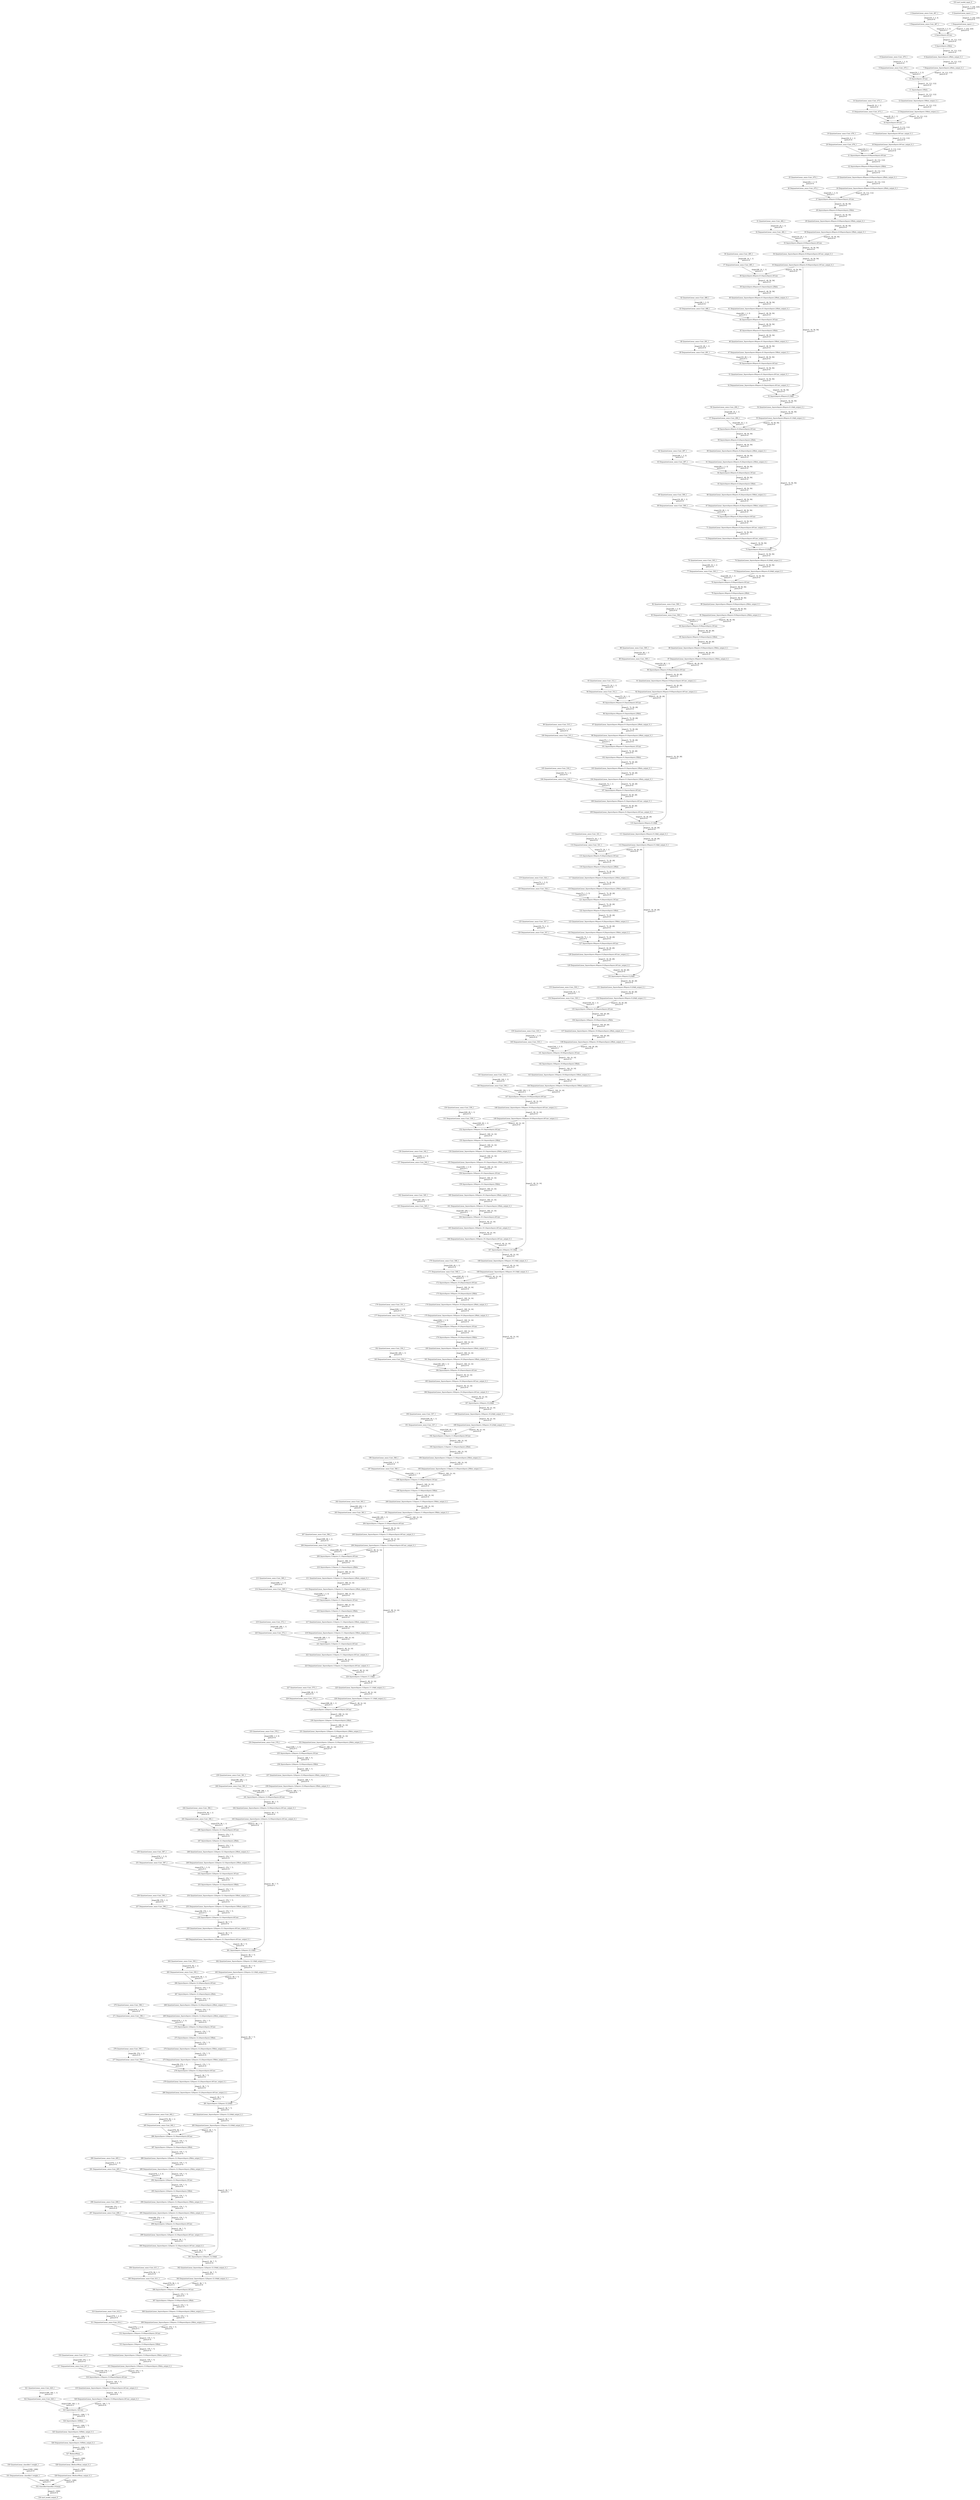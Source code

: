 strict digraph  {
"0 QuantizeLinear_input.1_1" [id=0, type=QuantizeLinear];
"1 DequantizeLinear_input.1_1" [id=1, type=DequantizeLinear];
"2 QuantizeLinear_onnx^^Conv_467_1" [id=2, label="2 QuantizeLinear_onnx::Conv_467_1", type=QuantizeLinear];
"3 DequantizeLinear_onnx^^Conv_467_1" [id=3, label="3 DequantizeLinear_onnx::Conv_467_1", type=DequantizeLinear];
"4 /layers/layers.0/Conv" [id=4, type=Conv];
"5 /layers/layers.2/Relu" [id=5, type=Relu];
"6 QuantizeLinear_/layers/layers.2/Relu_output_0_1" [id=6, type=QuantizeLinear];
"7 DequantizeLinear_/layers/layers.2/Relu_output_0_1" [id=7, type=DequantizeLinear];
"8 QuantizeLinear_onnx^^Conv_470_1" [id=8, label="8 QuantizeLinear_onnx::Conv_470_1", type=QuantizeLinear];
"9 DequantizeLinear_onnx^^Conv_470_1" [id=9, label="9 DequantizeLinear_onnx::Conv_470_1", type=DequantizeLinear];
"10 /layers/layers.3/Conv" [id=10, type=Conv];
"11 /layers/layers.5/Relu" [id=11, type=Relu];
"12 QuantizeLinear_/layers/layers.5/Relu_output_0_1" [id=12, type=QuantizeLinear];
"13 DequantizeLinear_/layers/layers.5/Relu_output_0_1" [id=13, type=DequantizeLinear];
"14 QuantizeLinear_onnx^^Conv_473_1" [id=14, label="14 QuantizeLinear_onnx::Conv_473_1", type=QuantizeLinear];
"15 DequantizeLinear_onnx^^Conv_473_1" [id=15, label="15 DequantizeLinear_onnx::Conv_473_1", type=DequantizeLinear];
"16 /layers/layers.6/Conv" [id=16, type=Conv];
"17 QuantizeLinear_/layers/layers.6/Conv_output_0_1" [id=17, type=QuantizeLinear];
"18 DequantizeLinear_/layers/layers.6/Conv_output_0_1" [id=18, type=DequantizeLinear];
"19 QuantizeLinear_onnx^^Conv_476_1" [id=19, label="19 QuantizeLinear_onnx::Conv_476_1", type=QuantizeLinear];
"20 DequantizeLinear_onnx^^Conv_476_1" [id=20, label="20 DequantizeLinear_onnx::Conv_476_1", type=DequantizeLinear];
"21 /layers/layers.8/layers.8.0/layers/layers.0/Conv" [id=21, type=Conv];
"22 /layers/layers.8/layers.8.0/layers/layers.2/Relu" [id=22, type=Relu];
"23 QuantizeLinear_/layers/layers.8/layers.8.0/layers/layers.2/Relu_output_0_1" [id=23, type=QuantizeLinear];
"24 DequantizeLinear_/layers/layers.8/layers.8.0/layers/layers.2/Relu_output_0_1" [id=24, type=DequantizeLinear];
"25 QuantizeLinear_onnx^^Conv_479_1" [id=25, label="25 QuantizeLinear_onnx::Conv_479_1", type=QuantizeLinear];
"26 DequantizeLinear_onnx^^Conv_479_1" [id=26, label="26 DequantizeLinear_onnx::Conv_479_1", type=DequantizeLinear];
"27 /layers/layers.8/layers.8.0/layers/layers.3/Conv" [id=27, type=Conv];
"28 /layers/layers.8/layers.8.0/layers/layers.5/Relu" [id=28, type=Relu];
"29 QuantizeLinear_/layers/layers.8/layers.8.0/layers/layers.5/Relu_output_0_1" [id=29, type=QuantizeLinear];
"30 DequantizeLinear_/layers/layers.8/layers.8.0/layers/layers.5/Relu_output_0_1" [id=30, type=DequantizeLinear];
"31 QuantizeLinear_onnx^^Conv_482_1" [id=31, label="31 QuantizeLinear_onnx::Conv_482_1", type=QuantizeLinear];
"32 DequantizeLinear_onnx^^Conv_482_1" [id=32, label="32 DequantizeLinear_onnx::Conv_482_1", type=DequantizeLinear];
"33 /layers/layers.8/layers.8.0/layers/layers.6/Conv" [id=33, type=Conv];
"34 QuantizeLinear_/layers/layers.8/layers.8.0/layers/layers.6/Conv_output_0_1" [id=34, type=QuantizeLinear];
"35 DequantizeLinear_/layers/layers.8/layers.8.0/layers/layers.6/Conv_output_0_1" [id=35, type=DequantizeLinear];
"36 QuantizeLinear_onnx^^Conv_485_1" [id=36, label="36 QuantizeLinear_onnx::Conv_485_1", type=QuantizeLinear];
"37 DequantizeLinear_onnx^^Conv_485_1" [id=37, label="37 DequantizeLinear_onnx::Conv_485_1", type=DequantizeLinear];
"38 /layers/layers.8/layers.8.1/layers/layers.0/Conv" [id=38, type=Conv];
"39 /layers/layers.8/layers.8.1/layers/layers.2/Relu" [id=39, type=Relu];
"40 QuantizeLinear_/layers/layers.8/layers.8.1/layers/layers.2/Relu_output_0_1" [id=40, type=QuantizeLinear];
"41 DequantizeLinear_/layers/layers.8/layers.8.1/layers/layers.2/Relu_output_0_1" [id=41, type=DequantizeLinear];
"42 QuantizeLinear_onnx^^Conv_488_1" [id=42, label="42 QuantizeLinear_onnx::Conv_488_1", type=QuantizeLinear];
"43 DequantizeLinear_onnx^^Conv_488_1" [id=43, label="43 DequantizeLinear_onnx::Conv_488_1", type=DequantizeLinear];
"44 /layers/layers.8/layers.8.1/layers/layers.3/Conv" [id=44, type=Conv];
"45 /layers/layers.8/layers.8.1/layers/layers.5/Relu" [id=45, type=Relu];
"46 QuantizeLinear_/layers/layers.8/layers.8.1/layers/layers.5/Relu_output_0_1" [id=46, type=QuantizeLinear];
"47 DequantizeLinear_/layers/layers.8/layers.8.1/layers/layers.5/Relu_output_0_1" [id=47, type=DequantizeLinear];
"48 QuantizeLinear_onnx^^Conv_491_1" [id=48, label="48 QuantizeLinear_onnx::Conv_491_1", type=QuantizeLinear];
"49 DequantizeLinear_onnx^^Conv_491_1" [id=49, label="49 DequantizeLinear_onnx::Conv_491_1", type=DequantizeLinear];
"50 /layers/layers.8/layers.8.1/layers/layers.6/Conv" [id=50, type=Conv];
"51 QuantizeLinear_/layers/layers.8/layers.8.1/layers/layers.6/Conv_output_0_1" [id=51, type=QuantizeLinear];
"52 DequantizeLinear_/layers/layers.8/layers.8.1/layers/layers.6/Conv_output_0_1" [id=52, type=DequantizeLinear];
"53 /layers/layers.8/layers.8.1/Add" [id=53, type=Add];
"54 QuantizeLinear_/layers/layers.8/layers.8.1/Add_output_0_1" [id=54, type=QuantizeLinear];
"55 DequantizeLinear_/layers/layers.8/layers.8.1/Add_output_0_1" [id=55, type=DequantizeLinear];
"56 QuantizeLinear_onnx^^Conv_494_1" [id=56, label="56 QuantizeLinear_onnx::Conv_494_1", type=QuantizeLinear];
"57 DequantizeLinear_onnx^^Conv_494_1" [id=57, label="57 DequantizeLinear_onnx::Conv_494_1", type=DequantizeLinear];
"58 /layers/layers.8/layers.8.2/layers/layers.0/Conv" [id=58, type=Conv];
"59 /layers/layers.8/layers.8.2/layers/layers.2/Relu" [id=59, type=Relu];
"60 QuantizeLinear_/layers/layers.8/layers.8.2/layers/layers.2/Relu_output_0_1" [id=60, type=QuantizeLinear];
"61 DequantizeLinear_/layers/layers.8/layers.8.2/layers/layers.2/Relu_output_0_1" [id=61, type=DequantizeLinear];
"62 QuantizeLinear_onnx^^Conv_497_1" [id=62, label="62 QuantizeLinear_onnx::Conv_497_1", type=QuantizeLinear];
"63 DequantizeLinear_onnx^^Conv_497_1" [id=63, label="63 DequantizeLinear_onnx::Conv_497_1", type=DequantizeLinear];
"64 /layers/layers.8/layers.8.2/layers/layers.3/Conv" [id=64, type=Conv];
"65 /layers/layers.8/layers.8.2/layers/layers.5/Relu" [id=65, type=Relu];
"66 QuantizeLinear_/layers/layers.8/layers.8.2/layers/layers.5/Relu_output_0_1" [id=66, type=QuantizeLinear];
"67 DequantizeLinear_/layers/layers.8/layers.8.2/layers/layers.5/Relu_output_0_1" [id=67, type=DequantizeLinear];
"68 QuantizeLinear_onnx^^Conv_500_1" [id=68, label="68 QuantizeLinear_onnx::Conv_500_1", type=QuantizeLinear];
"69 DequantizeLinear_onnx^^Conv_500_1" [id=69, label="69 DequantizeLinear_onnx::Conv_500_1", type=DequantizeLinear];
"70 /layers/layers.8/layers.8.2/layers/layers.6/Conv" [id=70, type=Conv];
"71 QuantizeLinear_/layers/layers.8/layers.8.2/layers/layers.6/Conv_output_0_1" [id=71, type=QuantizeLinear];
"72 DequantizeLinear_/layers/layers.8/layers.8.2/layers/layers.6/Conv_output_0_1" [id=72, type=DequantizeLinear];
"73 /layers/layers.8/layers.8.2/Add" [id=73, type=Add];
"74 QuantizeLinear_/layers/layers.8/layers.8.2/Add_output_0_1" [id=74, type=QuantizeLinear];
"75 DequantizeLinear_/layers/layers.8/layers.8.2/Add_output_0_1" [id=75, type=DequantizeLinear];
"76 QuantizeLinear_onnx^^Conv_503_1" [id=76, label="76 QuantizeLinear_onnx::Conv_503_1", type=QuantizeLinear];
"77 DequantizeLinear_onnx^^Conv_503_1" [id=77, label="77 DequantizeLinear_onnx::Conv_503_1", type=DequantizeLinear];
"78 /layers/layers.9/layers.9.0/layers/layers.0/Conv" [id=78, type=Conv];
"79 /layers/layers.9/layers.9.0/layers/layers.2/Relu" [id=79, type=Relu];
"80 QuantizeLinear_/layers/layers.9/layers.9.0/layers/layers.2/Relu_output_0_1" [id=80, type=QuantizeLinear];
"81 DequantizeLinear_/layers/layers.9/layers.9.0/layers/layers.2/Relu_output_0_1" [id=81, type=DequantizeLinear];
"82 QuantizeLinear_onnx^^Conv_506_1" [id=82, label="82 QuantizeLinear_onnx::Conv_506_1", type=QuantizeLinear];
"83 DequantizeLinear_onnx^^Conv_506_1" [id=83, label="83 DequantizeLinear_onnx::Conv_506_1", type=DequantizeLinear];
"84 /layers/layers.9/layers.9.0/layers/layers.3/Conv" [id=84, type=Conv];
"85 /layers/layers.9/layers.9.0/layers/layers.5/Relu" [id=85, type=Relu];
"86 QuantizeLinear_/layers/layers.9/layers.9.0/layers/layers.5/Relu_output_0_1" [id=86, type=QuantizeLinear];
"87 DequantizeLinear_/layers/layers.9/layers.9.0/layers/layers.5/Relu_output_0_1" [id=87, type=DequantizeLinear];
"88 QuantizeLinear_onnx^^Conv_509_1" [id=88, label="88 QuantizeLinear_onnx::Conv_509_1", type=QuantizeLinear];
"89 DequantizeLinear_onnx^^Conv_509_1" [id=89, label="89 DequantizeLinear_onnx::Conv_509_1", type=DequantizeLinear];
"90 /layers/layers.9/layers.9.0/layers/layers.6/Conv" [id=90, type=Conv];
"91 QuantizeLinear_/layers/layers.9/layers.9.0/layers/layers.6/Conv_output_0_1" [id=91, type=QuantizeLinear];
"92 DequantizeLinear_/layers/layers.9/layers.9.0/layers/layers.6/Conv_output_0_1" [id=92, type=DequantizeLinear];
"93 QuantizeLinear_onnx^^Conv_512_1" [id=93, label="93 QuantizeLinear_onnx::Conv_512_1", type=QuantizeLinear];
"94 DequantizeLinear_onnx^^Conv_512_1" [id=94, label="94 DequantizeLinear_onnx::Conv_512_1", type=DequantizeLinear];
"95 /layers/layers.9/layers.9.1/layers/layers.0/Conv" [id=95, type=Conv];
"96 /layers/layers.9/layers.9.1/layers/layers.2/Relu" [id=96, type=Relu];
"97 QuantizeLinear_/layers/layers.9/layers.9.1/layers/layers.2/Relu_output_0_1" [id=97, type=QuantizeLinear];
"98 DequantizeLinear_/layers/layers.9/layers.9.1/layers/layers.2/Relu_output_0_1" [id=98, type=DequantizeLinear];
"99 QuantizeLinear_onnx^^Conv_515_1" [id=99, label="99 QuantizeLinear_onnx::Conv_515_1", type=QuantizeLinear];
"100 DequantizeLinear_onnx^^Conv_515_1" [id=100, label="100 DequantizeLinear_onnx::Conv_515_1", type=DequantizeLinear];
"101 /layers/layers.9/layers.9.1/layers/layers.3/Conv" [id=101, type=Conv];
"102 /layers/layers.9/layers.9.1/layers/layers.5/Relu" [id=102, type=Relu];
"103 QuantizeLinear_/layers/layers.9/layers.9.1/layers/layers.5/Relu_output_0_1" [id=103, type=QuantizeLinear];
"104 DequantizeLinear_/layers/layers.9/layers.9.1/layers/layers.5/Relu_output_0_1" [id=104, type=DequantizeLinear];
"105 QuantizeLinear_onnx^^Conv_518_1" [id=105, label="105 QuantizeLinear_onnx::Conv_518_1", type=QuantizeLinear];
"106 DequantizeLinear_onnx^^Conv_518_1" [id=106, label="106 DequantizeLinear_onnx::Conv_518_1", type=DequantizeLinear];
"107 /layers/layers.9/layers.9.1/layers/layers.6/Conv" [id=107, type=Conv];
"108 QuantizeLinear_/layers/layers.9/layers.9.1/layers/layers.6/Conv_output_0_1" [id=108, type=QuantizeLinear];
"109 DequantizeLinear_/layers/layers.9/layers.9.1/layers/layers.6/Conv_output_0_1" [id=109, type=DequantizeLinear];
"110 /layers/layers.9/layers.9.1/Add" [id=110, type=Add];
"111 QuantizeLinear_/layers/layers.9/layers.9.1/Add_output_0_1" [id=111, type=QuantizeLinear];
"112 DequantizeLinear_/layers/layers.9/layers.9.1/Add_output_0_1" [id=112, type=DequantizeLinear];
"113 QuantizeLinear_onnx^^Conv_521_1" [id=113, label="113 QuantizeLinear_onnx::Conv_521_1", type=QuantizeLinear];
"114 DequantizeLinear_onnx^^Conv_521_1" [id=114, label="114 DequantizeLinear_onnx::Conv_521_1", type=DequantizeLinear];
"115 /layers/layers.9/layers.9.2/layers/layers.0/Conv" [id=115, type=Conv];
"116 /layers/layers.9/layers.9.2/layers/layers.2/Relu" [id=116, type=Relu];
"117 QuantizeLinear_/layers/layers.9/layers.9.2/layers/layers.2/Relu_output_0_1" [id=117, type=QuantizeLinear];
"118 DequantizeLinear_/layers/layers.9/layers.9.2/layers/layers.2/Relu_output_0_1" [id=118, type=DequantizeLinear];
"119 QuantizeLinear_onnx^^Conv_524_1" [id=119, label="119 QuantizeLinear_onnx::Conv_524_1", type=QuantizeLinear];
"120 DequantizeLinear_onnx^^Conv_524_1" [id=120, label="120 DequantizeLinear_onnx::Conv_524_1", type=DequantizeLinear];
"121 /layers/layers.9/layers.9.2/layers/layers.3/Conv" [id=121, type=Conv];
"122 /layers/layers.9/layers.9.2/layers/layers.5/Relu" [id=122, type=Relu];
"123 QuantizeLinear_/layers/layers.9/layers.9.2/layers/layers.5/Relu_output_0_1" [id=123, type=QuantizeLinear];
"124 DequantizeLinear_/layers/layers.9/layers.9.2/layers/layers.5/Relu_output_0_1" [id=124, type=DequantizeLinear];
"125 QuantizeLinear_onnx^^Conv_527_1" [id=125, label="125 QuantizeLinear_onnx::Conv_527_1", type=QuantizeLinear];
"126 DequantizeLinear_onnx^^Conv_527_1" [id=126, label="126 DequantizeLinear_onnx::Conv_527_1", type=DequantizeLinear];
"127 /layers/layers.9/layers.9.2/layers/layers.6/Conv" [id=127, type=Conv];
"128 QuantizeLinear_/layers/layers.9/layers.9.2/layers/layers.6/Conv_output_0_1" [id=128, type=QuantizeLinear];
"129 DequantizeLinear_/layers/layers.9/layers.9.2/layers/layers.6/Conv_output_0_1" [id=129, type=DequantizeLinear];
"130 /layers/layers.9/layers.9.2/Add" [id=130, type=Add];
"131 QuantizeLinear_/layers/layers.9/layers.9.2/Add_output_0_1" [id=131, type=QuantizeLinear];
"132 DequantizeLinear_/layers/layers.9/layers.9.2/Add_output_0_1" [id=132, type=DequantizeLinear];
"133 QuantizeLinear_onnx^^Conv_530_1" [id=133, label="133 QuantizeLinear_onnx::Conv_530_1", type=QuantizeLinear];
"134 DequantizeLinear_onnx^^Conv_530_1" [id=134, label="134 DequantizeLinear_onnx::Conv_530_1", type=DequantizeLinear];
"135 /layers/layers.10/layers.10.0/layers/layers.0/Conv" [id=135, type=Conv];
"136 /layers/layers.10/layers.10.0/layers/layers.2/Relu" [id=136, type=Relu];
"137 QuantizeLinear_/layers/layers.10/layers.10.0/layers/layers.2/Relu_output_0_1" [id=137, type=QuantizeLinear];
"138 DequantizeLinear_/layers/layers.10/layers.10.0/layers/layers.2/Relu_output_0_1" [id=138, type=DequantizeLinear];
"139 QuantizeLinear_onnx^^Conv_533_1" [id=139, label="139 QuantizeLinear_onnx::Conv_533_1", type=QuantizeLinear];
"140 DequantizeLinear_onnx^^Conv_533_1" [id=140, label="140 DequantizeLinear_onnx::Conv_533_1", type=DequantizeLinear];
"141 /layers/layers.10/layers.10.0/layers/layers.3/Conv" [id=141, type=Conv];
"142 /layers/layers.10/layers.10.0/layers/layers.5/Relu" [id=142, type=Relu];
"143 QuantizeLinear_/layers/layers.10/layers.10.0/layers/layers.5/Relu_output_0_1" [id=143, type=QuantizeLinear];
"144 DequantizeLinear_/layers/layers.10/layers.10.0/layers/layers.5/Relu_output_0_1" [id=144, type=DequantizeLinear];
"145 QuantizeLinear_onnx^^Conv_536_1" [id=145, label="145 QuantizeLinear_onnx::Conv_536_1", type=QuantizeLinear];
"146 DequantizeLinear_onnx^^Conv_536_1" [id=146, label="146 DequantizeLinear_onnx::Conv_536_1", type=DequantizeLinear];
"147 /layers/layers.10/layers.10.0/layers/layers.6/Conv" [id=147, type=Conv];
"148 QuantizeLinear_/layers/layers.10/layers.10.0/layers/layers.6/Conv_output_0_1" [id=148, type=QuantizeLinear];
"149 DequantizeLinear_/layers/layers.10/layers.10.0/layers/layers.6/Conv_output_0_1" [id=149, type=DequantizeLinear];
"150 QuantizeLinear_onnx^^Conv_539_1" [id=150, label="150 QuantizeLinear_onnx::Conv_539_1", type=QuantizeLinear];
"151 DequantizeLinear_onnx^^Conv_539_1" [id=151, label="151 DequantizeLinear_onnx::Conv_539_1", type=DequantizeLinear];
"152 /layers/layers.10/layers.10.1/layers/layers.0/Conv" [id=152, type=Conv];
"153 /layers/layers.10/layers.10.1/layers/layers.2/Relu" [id=153, type=Relu];
"154 QuantizeLinear_/layers/layers.10/layers.10.1/layers/layers.2/Relu_output_0_1" [id=154, type=QuantizeLinear];
"155 DequantizeLinear_/layers/layers.10/layers.10.1/layers/layers.2/Relu_output_0_1" [id=155, type=DequantizeLinear];
"156 QuantizeLinear_onnx^^Conv_542_1" [id=156, label="156 QuantizeLinear_onnx::Conv_542_1", type=QuantizeLinear];
"157 DequantizeLinear_onnx^^Conv_542_1" [id=157, label="157 DequantizeLinear_onnx::Conv_542_1", type=DequantizeLinear];
"158 /layers/layers.10/layers.10.1/layers/layers.3/Conv" [id=158, type=Conv];
"159 /layers/layers.10/layers.10.1/layers/layers.5/Relu" [id=159, type=Relu];
"160 QuantizeLinear_/layers/layers.10/layers.10.1/layers/layers.5/Relu_output_0_1" [id=160, type=QuantizeLinear];
"161 DequantizeLinear_/layers/layers.10/layers.10.1/layers/layers.5/Relu_output_0_1" [id=161, type=DequantizeLinear];
"162 QuantizeLinear_onnx^^Conv_545_1" [id=162, label="162 QuantizeLinear_onnx::Conv_545_1", type=QuantizeLinear];
"163 DequantizeLinear_onnx^^Conv_545_1" [id=163, label="163 DequantizeLinear_onnx::Conv_545_1", type=DequantizeLinear];
"164 /layers/layers.10/layers.10.1/layers/layers.6/Conv" [id=164, type=Conv];
"165 QuantizeLinear_/layers/layers.10/layers.10.1/layers/layers.6/Conv_output_0_1" [id=165, type=QuantizeLinear];
"166 DequantizeLinear_/layers/layers.10/layers.10.1/layers/layers.6/Conv_output_0_1" [id=166, type=DequantizeLinear];
"167 /layers/layers.10/layers.10.1/Add" [id=167, type=Add];
"168 QuantizeLinear_/layers/layers.10/layers.10.1/Add_output_0_1" [id=168, type=QuantizeLinear];
"169 DequantizeLinear_/layers/layers.10/layers.10.1/Add_output_0_1" [id=169, type=DequantizeLinear];
"170 QuantizeLinear_onnx^^Conv_548_1" [id=170, label="170 QuantizeLinear_onnx::Conv_548_1", type=QuantizeLinear];
"171 DequantizeLinear_onnx^^Conv_548_1" [id=171, label="171 DequantizeLinear_onnx::Conv_548_1", type=DequantizeLinear];
"172 /layers/layers.10/layers.10.2/layers/layers.0/Conv" [id=172, type=Conv];
"173 /layers/layers.10/layers.10.2/layers/layers.2/Relu" [id=173, type=Relu];
"174 QuantizeLinear_/layers/layers.10/layers.10.2/layers/layers.2/Relu_output_0_1" [id=174, type=QuantizeLinear];
"175 DequantizeLinear_/layers/layers.10/layers.10.2/layers/layers.2/Relu_output_0_1" [id=175, type=DequantizeLinear];
"176 QuantizeLinear_onnx^^Conv_551_1" [id=176, label="176 QuantizeLinear_onnx::Conv_551_1", type=QuantizeLinear];
"177 DequantizeLinear_onnx^^Conv_551_1" [id=177, label="177 DequantizeLinear_onnx::Conv_551_1", type=DequantizeLinear];
"178 /layers/layers.10/layers.10.2/layers/layers.3/Conv" [id=178, type=Conv];
"179 /layers/layers.10/layers.10.2/layers/layers.5/Relu" [id=179, type=Relu];
"180 QuantizeLinear_/layers/layers.10/layers.10.2/layers/layers.5/Relu_output_0_1" [id=180, type=QuantizeLinear];
"181 DequantizeLinear_/layers/layers.10/layers.10.2/layers/layers.5/Relu_output_0_1" [id=181, type=DequantizeLinear];
"182 QuantizeLinear_onnx^^Conv_554_1" [id=182, label="182 QuantizeLinear_onnx::Conv_554_1", type=QuantizeLinear];
"183 DequantizeLinear_onnx^^Conv_554_1" [id=183, label="183 DequantizeLinear_onnx::Conv_554_1", type=DequantizeLinear];
"184 /layers/layers.10/layers.10.2/layers/layers.6/Conv" [id=184, type=Conv];
"185 QuantizeLinear_/layers/layers.10/layers.10.2/layers/layers.6/Conv_output_0_1" [id=185, type=QuantizeLinear];
"186 DequantizeLinear_/layers/layers.10/layers.10.2/layers/layers.6/Conv_output_0_1" [id=186, type=DequantizeLinear];
"187 /layers/layers.10/layers.10.2/Add" [id=187, type=Add];
"188 QuantizeLinear_/layers/layers.10/layers.10.2/Add_output_0_1" [id=188, type=QuantizeLinear];
"189 DequantizeLinear_/layers/layers.10/layers.10.2/Add_output_0_1" [id=189, type=DequantizeLinear];
"190 QuantizeLinear_onnx^^Conv_557_1" [id=190, label="190 QuantizeLinear_onnx::Conv_557_1", type=QuantizeLinear];
"191 DequantizeLinear_onnx^^Conv_557_1" [id=191, label="191 DequantizeLinear_onnx::Conv_557_1", type=DequantizeLinear];
"192 /layers/layers.11/layers.11.0/layers/layers.0/Conv" [id=192, type=Conv];
"193 /layers/layers.11/layers.11.0/layers/layers.2/Relu" [id=193, type=Relu];
"194 QuantizeLinear_/layers/layers.11/layers.11.0/layers/layers.2/Relu_output_0_1" [id=194, type=QuantizeLinear];
"195 DequantizeLinear_/layers/layers.11/layers.11.0/layers/layers.2/Relu_output_0_1" [id=195, type=DequantizeLinear];
"196 QuantizeLinear_onnx^^Conv_560_1" [id=196, label="196 QuantizeLinear_onnx::Conv_560_1", type=QuantizeLinear];
"197 DequantizeLinear_onnx^^Conv_560_1" [id=197, label="197 DequantizeLinear_onnx::Conv_560_1", type=DequantizeLinear];
"198 /layers/layers.11/layers.11.0/layers/layers.3/Conv" [id=198, type=Conv];
"199 /layers/layers.11/layers.11.0/layers/layers.5/Relu" [id=199, type=Relu];
"200 QuantizeLinear_/layers/layers.11/layers.11.0/layers/layers.5/Relu_output_0_1" [id=200, type=QuantizeLinear];
"201 DequantizeLinear_/layers/layers.11/layers.11.0/layers/layers.5/Relu_output_0_1" [id=201, type=DequantizeLinear];
"202 QuantizeLinear_onnx^^Conv_563_1" [id=202, label="202 QuantizeLinear_onnx::Conv_563_1", type=QuantizeLinear];
"203 DequantizeLinear_onnx^^Conv_563_1" [id=203, label="203 DequantizeLinear_onnx::Conv_563_1", type=DequantizeLinear];
"204 /layers/layers.11/layers.11.0/layers/layers.6/Conv" [id=204, type=Conv];
"205 QuantizeLinear_/layers/layers.11/layers.11.0/layers/layers.6/Conv_output_0_1" [id=205, type=QuantizeLinear];
"206 DequantizeLinear_/layers/layers.11/layers.11.0/layers/layers.6/Conv_output_0_1" [id=206, type=DequantizeLinear];
"207 QuantizeLinear_onnx^^Conv_566_1" [id=207, label="207 QuantizeLinear_onnx::Conv_566_1", type=QuantizeLinear];
"208 DequantizeLinear_onnx^^Conv_566_1" [id=208, label="208 DequantizeLinear_onnx::Conv_566_1", type=DequantizeLinear];
"209 /layers/layers.11/layers.11.1/layers/layers.0/Conv" [id=209, type=Conv];
"210 /layers/layers.11/layers.11.1/layers/layers.2/Relu" [id=210, type=Relu];
"211 QuantizeLinear_/layers/layers.11/layers.11.1/layers/layers.2/Relu_output_0_1" [id=211, type=QuantizeLinear];
"212 DequantizeLinear_/layers/layers.11/layers.11.1/layers/layers.2/Relu_output_0_1" [id=212, type=DequantizeLinear];
"213 QuantizeLinear_onnx^^Conv_569_1" [id=213, label="213 QuantizeLinear_onnx::Conv_569_1", type=QuantizeLinear];
"214 DequantizeLinear_onnx^^Conv_569_1" [id=214, label="214 DequantizeLinear_onnx::Conv_569_1", type=DequantizeLinear];
"215 /layers/layers.11/layers.11.1/layers/layers.3/Conv" [id=215, type=Conv];
"216 /layers/layers.11/layers.11.1/layers/layers.5/Relu" [id=216, type=Relu];
"217 QuantizeLinear_/layers/layers.11/layers.11.1/layers/layers.5/Relu_output_0_1" [id=217, type=QuantizeLinear];
"218 DequantizeLinear_/layers/layers.11/layers.11.1/layers/layers.5/Relu_output_0_1" [id=218, type=DequantizeLinear];
"219 QuantizeLinear_onnx^^Conv_572_1" [id=219, label="219 QuantizeLinear_onnx::Conv_572_1", type=QuantizeLinear];
"220 DequantizeLinear_onnx^^Conv_572_1" [id=220, label="220 DequantizeLinear_onnx::Conv_572_1", type=DequantizeLinear];
"221 /layers/layers.11/layers.11.1/layers/layers.6/Conv" [id=221, type=Conv];
"222 QuantizeLinear_/layers/layers.11/layers.11.1/layers/layers.6/Conv_output_0_1" [id=222, type=QuantizeLinear];
"223 DequantizeLinear_/layers/layers.11/layers.11.1/layers/layers.6/Conv_output_0_1" [id=223, type=DequantizeLinear];
"224 /layers/layers.11/layers.11.1/Add" [id=224, type=Add];
"225 QuantizeLinear_/layers/layers.11/layers.11.1/Add_output_0_1" [id=225, type=QuantizeLinear];
"226 DequantizeLinear_/layers/layers.11/layers.11.1/Add_output_0_1" [id=226, type=DequantizeLinear];
"227 QuantizeLinear_onnx^^Conv_575_1" [id=227, label="227 QuantizeLinear_onnx::Conv_575_1", type=QuantizeLinear];
"228 DequantizeLinear_onnx^^Conv_575_1" [id=228, label="228 DequantizeLinear_onnx::Conv_575_1", type=DequantizeLinear];
"229 /layers/layers.12/layers.12.0/layers/layers.0/Conv" [id=229, type=Conv];
"230 /layers/layers.12/layers.12.0/layers/layers.2/Relu" [id=230, type=Relu];
"231 QuantizeLinear_/layers/layers.12/layers.12.0/layers/layers.2/Relu_output_0_1" [id=231, type=QuantizeLinear];
"232 DequantizeLinear_/layers/layers.12/layers.12.0/layers/layers.2/Relu_output_0_1" [id=232, type=DequantizeLinear];
"233 QuantizeLinear_onnx^^Conv_578_1" [id=233, label="233 QuantizeLinear_onnx::Conv_578_1", type=QuantizeLinear];
"234 DequantizeLinear_onnx^^Conv_578_1" [id=234, label="234 DequantizeLinear_onnx::Conv_578_1", type=DequantizeLinear];
"235 /layers/layers.12/layers.12.0/layers/layers.3/Conv" [id=235, type=Conv];
"236 /layers/layers.12/layers.12.0/layers/layers.5/Relu" [id=236, type=Relu];
"237 QuantizeLinear_/layers/layers.12/layers.12.0/layers/layers.5/Relu_output_0_1" [id=237, type=QuantizeLinear];
"238 DequantizeLinear_/layers/layers.12/layers.12.0/layers/layers.5/Relu_output_0_1" [id=238, type=DequantizeLinear];
"239 QuantizeLinear_onnx^^Conv_581_1" [id=239, label="239 QuantizeLinear_onnx::Conv_581_1", type=QuantizeLinear];
"240 DequantizeLinear_onnx^^Conv_581_1" [id=240, label="240 DequantizeLinear_onnx::Conv_581_1", type=DequantizeLinear];
"241 /layers/layers.12/layers.12.0/layers/layers.6/Conv" [id=241, type=Conv];
"242 QuantizeLinear_/layers/layers.12/layers.12.0/layers/layers.6/Conv_output_0_1" [id=242, type=QuantizeLinear];
"243 DequantizeLinear_/layers/layers.12/layers.12.0/layers/layers.6/Conv_output_0_1" [id=243, type=DequantizeLinear];
"244 QuantizeLinear_onnx^^Conv_584_1" [id=244, label="244 QuantizeLinear_onnx::Conv_584_1", type=QuantizeLinear];
"245 DequantizeLinear_onnx^^Conv_584_1" [id=245, label="245 DequantizeLinear_onnx::Conv_584_1", type=DequantizeLinear];
"246 /layers/layers.12/layers.12.1/layers/layers.0/Conv" [id=246, type=Conv];
"247 /layers/layers.12/layers.12.1/layers/layers.2/Relu" [id=247, type=Relu];
"248 QuantizeLinear_/layers/layers.12/layers.12.1/layers/layers.2/Relu_output_0_1" [id=248, type=QuantizeLinear];
"249 DequantizeLinear_/layers/layers.12/layers.12.1/layers/layers.2/Relu_output_0_1" [id=249, type=DequantizeLinear];
"250 QuantizeLinear_onnx^^Conv_587_1" [id=250, label="250 QuantizeLinear_onnx::Conv_587_1", type=QuantizeLinear];
"251 DequantizeLinear_onnx^^Conv_587_1" [id=251, label="251 DequantizeLinear_onnx::Conv_587_1", type=DequantizeLinear];
"252 /layers/layers.12/layers.12.1/layers/layers.3/Conv" [id=252, type=Conv];
"253 /layers/layers.12/layers.12.1/layers/layers.5/Relu" [id=253, type=Relu];
"254 QuantizeLinear_/layers/layers.12/layers.12.1/layers/layers.5/Relu_output_0_1" [id=254, type=QuantizeLinear];
"255 DequantizeLinear_/layers/layers.12/layers.12.1/layers/layers.5/Relu_output_0_1" [id=255, type=DequantizeLinear];
"256 QuantizeLinear_onnx^^Conv_590_1" [id=256, label="256 QuantizeLinear_onnx::Conv_590_1", type=QuantizeLinear];
"257 DequantizeLinear_onnx^^Conv_590_1" [id=257, label="257 DequantizeLinear_onnx::Conv_590_1", type=DequantizeLinear];
"258 /layers/layers.12/layers.12.1/layers/layers.6/Conv" [id=258, type=Conv];
"259 QuantizeLinear_/layers/layers.12/layers.12.1/layers/layers.6/Conv_output_0_1" [id=259, type=QuantizeLinear];
"260 DequantizeLinear_/layers/layers.12/layers.12.1/layers/layers.6/Conv_output_0_1" [id=260, type=DequantizeLinear];
"261 /layers/layers.12/layers.12.1/Add" [id=261, type=Add];
"262 QuantizeLinear_/layers/layers.12/layers.12.1/Add_output_0_1" [id=262, type=QuantizeLinear];
"263 DequantizeLinear_/layers/layers.12/layers.12.1/Add_output_0_1" [id=263, type=DequantizeLinear];
"264 QuantizeLinear_onnx^^Conv_593_1" [id=264, label="264 QuantizeLinear_onnx::Conv_593_1", type=QuantizeLinear];
"265 DequantizeLinear_onnx^^Conv_593_1" [id=265, label="265 DequantizeLinear_onnx::Conv_593_1", type=DequantizeLinear];
"266 /layers/layers.12/layers.12.2/layers/layers.0/Conv" [id=266, type=Conv];
"267 /layers/layers.12/layers.12.2/layers/layers.2/Relu" [id=267, type=Relu];
"268 QuantizeLinear_/layers/layers.12/layers.12.2/layers/layers.2/Relu_output_0_1" [id=268, type=QuantizeLinear];
"269 DequantizeLinear_/layers/layers.12/layers.12.2/layers/layers.2/Relu_output_0_1" [id=269, type=DequantizeLinear];
"270 QuantizeLinear_onnx^^Conv_596_1" [id=270, label="270 QuantizeLinear_onnx::Conv_596_1", type=QuantizeLinear];
"271 DequantizeLinear_onnx^^Conv_596_1" [id=271, label="271 DequantizeLinear_onnx::Conv_596_1", type=DequantizeLinear];
"272 /layers/layers.12/layers.12.2/layers/layers.3/Conv" [id=272, type=Conv];
"273 /layers/layers.12/layers.12.2/layers/layers.5/Relu" [id=273, type=Relu];
"274 QuantizeLinear_/layers/layers.12/layers.12.2/layers/layers.5/Relu_output_0_1" [id=274, type=QuantizeLinear];
"275 DequantizeLinear_/layers/layers.12/layers.12.2/layers/layers.5/Relu_output_0_1" [id=275, type=DequantizeLinear];
"276 QuantizeLinear_onnx^^Conv_599_1" [id=276, label="276 QuantizeLinear_onnx::Conv_599_1", type=QuantizeLinear];
"277 DequantizeLinear_onnx^^Conv_599_1" [id=277, label="277 DequantizeLinear_onnx::Conv_599_1", type=DequantizeLinear];
"278 /layers/layers.12/layers.12.2/layers/layers.6/Conv" [id=278, type=Conv];
"279 QuantizeLinear_/layers/layers.12/layers.12.2/layers/layers.6/Conv_output_0_1" [id=279, type=QuantizeLinear];
"280 DequantizeLinear_/layers/layers.12/layers.12.2/layers/layers.6/Conv_output_0_1" [id=280, type=DequantizeLinear];
"281 /layers/layers.12/layers.12.2/Add" [id=281, type=Add];
"282 QuantizeLinear_/layers/layers.12/layers.12.2/Add_output_0_1" [id=282, type=QuantizeLinear];
"283 DequantizeLinear_/layers/layers.12/layers.12.2/Add_output_0_1" [id=283, type=DequantizeLinear];
"284 QuantizeLinear_onnx^^Conv_602_1" [id=284, label="284 QuantizeLinear_onnx::Conv_602_1", type=QuantizeLinear];
"285 DequantizeLinear_onnx^^Conv_602_1" [id=285, label="285 DequantizeLinear_onnx::Conv_602_1", type=DequantizeLinear];
"286 /layers/layers.12/layers.12.3/layers/layers.0/Conv" [id=286, type=Conv];
"287 /layers/layers.12/layers.12.3/layers/layers.2/Relu" [id=287, type=Relu];
"288 QuantizeLinear_/layers/layers.12/layers.12.3/layers/layers.2/Relu_output_0_1" [id=288, type=QuantizeLinear];
"289 DequantizeLinear_/layers/layers.12/layers.12.3/layers/layers.2/Relu_output_0_1" [id=289, type=DequantizeLinear];
"290 QuantizeLinear_onnx^^Conv_605_1" [id=290, label="290 QuantizeLinear_onnx::Conv_605_1", type=QuantizeLinear];
"291 DequantizeLinear_onnx^^Conv_605_1" [id=291, label="291 DequantizeLinear_onnx::Conv_605_1", type=DequantizeLinear];
"292 /layers/layers.12/layers.12.3/layers/layers.3/Conv" [id=292, type=Conv];
"293 /layers/layers.12/layers.12.3/layers/layers.5/Relu" [id=293, type=Relu];
"294 QuantizeLinear_/layers/layers.12/layers.12.3/layers/layers.5/Relu_output_0_1" [id=294, type=QuantizeLinear];
"295 DequantizeLinear_/layers/layers.12/layers.12.3/layers/layers.5/Relu_output_0_1" [id=295, type=DequantizeLinear];
"296 QuantizeLinear_onnx^^Conv_608_1" [id=296, label="296 QuantizeLinear_onnx::Conv_608_1", type=QuantizeLinear];
"297 DequantizeLinear_onnx^^Conv_608_1" [id=297, label="297 DequantizeLinear_onnx::Conv_608_1", type=DequantizeLinear];
"298 /layers/layers.12/layers.12.3/layers/layers.6/Conv" [id=298, type=Conv];
"299 QuantizeLinear_/layers/layers.12/layers.12.3/layers/layers.6/Conv_output_0_1" [id=299, type=QuantizeLinear];
"300 DequantizeLinear_/layers/layers.12/layers.12.3/layers/layers.6/Conv_output_0_1" [id=300, type=DequantizeLinear];
"301 /layers/layers.12/layers.12.3/Add" [id=301, type=Add];
"302 QuantizeLinear_/layers/layers.12/layers.12.3/Add_output_0_1" [id=302, type=QuantizeLinear];
"303 DequantizeLinear_/layers/layers.12/layers.12.3/Add_output_0_1" [id=303, type=DequantizeLinear];
"304 QuantizeLinear_onnx^^Conv_611_1" [id=304, label="304 QuantizeLinear_onnx::Conv_611_1", type=QuantizeLinear];
"305 DequantizeLinear_onnx^^Conv_611_1" [id=305, label="305 DequantizeLinear_onnx::Conv_611_1", type=DequantizeLinear];
"306 /layers/layers.13/layers.13.0/layers/layers.0/Conv" [id=306, type=Conv];
"307 /layers/layers.13/layers.13.0/layers/layers.2/Relu" [id=307, type=Relu];
"308 QuantizeLinear_/layers/layers.13/layers.13.0/layers/layers.2/Relu_output_0_1" [id=308, type=QuantizeLinear];
"309 DequantizeLinear_/layers/layers.13/layers.13.0/layers/layers.2/Relu_output_0_1" [id=309, type=DequantizeLinear];
"310 QuantizeLinear_onnx^^Conv_614_1" [id=310, label="310 QuantizeLinear_onnx::Conv_614_1", type=QuantizeLinear];
"311 DequantizeLinear_onnx^^Conv_614_1" [id=311, label="311 DequantizeLinear_onnx::Conv_614_1", type=DequantizeLinear];
"312 /layers/layers.13/layers.13.0/layers/layers.3/Conv" [id=312, type=Conv];
"313 /layers/layers.13/layers.13.0/layers/layers.5/Relu" [id=313, type=Relu];
"314 QuantizeLinear_/layers/layers.13/layers.13.0/layers/layers.5/Relu_output_0_1" [id=314, type=QuantizeLinear];
"315 DequantizeLinear_/layers/layers.13/layers.13.0/layers/layers.5/Relu_output_0_1" [id=315, type=DequantizeLinear];
"316 QuantizeLinear_onnx^^Conv_617_1" [id=316, label="316 QuantizeLinear_onnx::Conv_617_1", type=QuantizeLinear];
"317 DequantizeLinear_onnx^^Conv_617_1" [id=317, label="317 DequantizeLinear_onnx::Conv_617_1", type=DequantizeLinear];
"318 /layers/layers.13/layers.13.0/layers/layers.6/Conv" [id=318, type=Conv];
"319 QuantizeLinear_/layers/layers.13/layers.13.0/layers/layers.6/Conv_output_0_1" [id=319, type=QuantizeLinear];
"320 DequantizeLinear_/layers/layers.13/layers.13.0/layers/layers.6/Conv_output_0_1" [id=320, type=DequantizeLinear];
"321 QuantizeLinear_onnx^^Conv_620_1" [id=321, label="321 QuantizeLinear_onnx::Conv_620_1", type=QuantizeLinear];
"322 DequantizeLinear_onnx^^Conv_620_1" [id=322, label="322 DequantizeLinear_onnx::Conv_620_1", type=DequantizeLinear];
"323 /layers/layers.14/Conv" [id=323, type=Conv];
"324 /layers/layers.16/Relu" [id=324, type=Relu];
"325 QuantizeLinear_/layers/layers.16/Relu_output_0_1" [id=325, type=QuantizeLinear];
"326 DequantizeLinear_/layers/layers.16/Relu_output_0_1" [id=326, type=DequantizeLinear];
"327 /ReduceMean" [id=327, type=ReduceMean];
"328 QuantizeLinear_/ReduceMean_output_0_1" [id=328, type=QuantizeLinear];
"329 DequantizeLinear_/ReduceMean_output_0_1" [id=329, type=DequantizeLinear];
"330 QuantizeLinear_classifier.1.weight_1" [id=330, type=QuantizeLinear];
"331 DequantizeLinear_classifier.1.weight_1" [id=331, type=DequantizeLinear];
"332 /classifier/classifier.1/Gemm" [id=332, type=Gemm];
"333 nncf_model_input_0" [id=333, type=nncf_model_input];
"334 nncf_model_output_0" [id=334, type=nncf_model_output];
"0 QuantizeLinear_input.1_1" -> "1 DequantizeLinear_input.1_1"  [label="shape:[1, 3, 224, 224]\nports:0→0", style=dashed];
"1 DequantizeLinear_input.1_1" -> "4 /layers/layers.0/Conv"  [label="shape:[1, 3, 224, 224]\nports:0→0", style=solid];
"2 QuantizeLinear_onnx^^Conv_467_1" -> "3 DequantizeLinear_onnx^^Conv_467_1"  [label="shape:[16, 3, 3, 3]\nports:0→0", style=dashed];
"3 DequantizeLinear_onnx^^Conv_467_1" -> "4 /layers/layers.0/Conv"  [label="shape:[16, 3, 3, 3]\nports:0→1", style=solid];
"4 /layers/layers.0/Conv" -> "5 /layers/layers.2/Relu"  [label="shape:[1, 16, 112, 112]\nports:0→0", style=solid];
"5 /layers/layers.2/Relu" -> "6 QuantizeLinear_/layers/layers.2/Relu_output_0_1"  [label="shape:[1, 16, 112, 112]\nports:0→0", style=solid];
"6 QuantizeLinear_/layers/layers.2/Relu_output_0_1" -> "7 DequantizeLinear_/layers/layers.2/Relu_output_0_1"  [label="shape:[1, 16, 112, 112]\nports:0→0", style=dashed];
"7 DequantizeLinear_/layers/layers.2/Relu_output_0_1" -> "10 /layers/layers.3/Conv"  [label="shape:[1, 16, 112, 112]\nports:0→0", style=solid];
"8 QuantizeLinear_onnx^^Conv_470_1" -> "9 DequantizeLinear_onnx^^Conv_470_1"  [label="shape:[16, 1, 3, 3]\nports:0→0", style=dashed];
"9 DequantizeLinear_onnx^^Conv_470_1" -> "10 /layers/layers.3/Conv"  [label="shape:[16, 1, 3, 3]\nports:0→1", style=solid];
"10 /layers/layers.3/Conv" -> "11 /layers/layers.5/Relu"  [label="shape:[1, 16, 112, 112]\nports:0→0", style=solid];
"11 /layers/layers.5/Relu" -> "12 QuantizeLinear_/layers/layers.5/Relu_output_0_1"  [label="shape:[1, 16, 112, 112]\nports:0→0", style=solid];
"12 QuantizeLinear_/layers/layers.5/Relu_output_0_1" -> "13 DequantizeLinear_/layers/layers.5/Relu_output_0_1"  [label="shape:[1, 16, 112, 112]\nports:0→0", style=dashed];
"13 DequantizeLinear_/layers/layers.5/Relu_output_0_1" -> "16 /layers/layers.6/Conv"  [label="shape:[1, 16, 112, 112]\nports:0→0", style=solid];
"14 QuantizeLinear_onnx^^Conv_473_1" -> "15 DequantizeLinear_onnx^^Conv_473_1"  [label="shape:[8, 16, 1, 1]\nports:0→0", style=dashed];
"15 DequantizeLinear_onnx^^Conv_473_1" -> "16 /layers/layers.6/Conv"  [label="shape:[8, 16, 1, 1]\nports:0→1", style=solid];
"16 /layers/layers.6/Conv" -> "17 QuantizeLinear_/layers/layers.6/Conv_output_0_1"  [label="shape:[1, 8, 112, 112]\nports:0→0", style=solid];
"17 QuantizeLinear_/layers/layers.6/Conv_output_0_1" -> "18 DequantizeLinear_/layers/layers.6/Conv_output_0_1"  [label="shape:[1, 8, 112, 112]\nports:0→0", style=dashed];
"18 DequantizeLinear_/layers/layers.6/Conv_output_0_1" -> "21 /layers/layers.8/layers.8.0/layers/layers.0/Conv"  [label="shape:[1, 8, 112, 112]\nports:0→0", style=solid];
"19 QuantizeLinear_onnx^^Conv_476_1" -> "20 DequantizeLinear_onnx^^Conv_476_1"  [label="shape:[24, 8, 1, 1]\nports:0→0", style=dashed];
"20 DequantizeLinear_onnx^^Conv_476_1" -> "21 /layers/layers.8/layers.8.0/layers/layers.0/Conv"  [label="shape:[24, 8, 1, 1]\nports:0→1", style=solid];
"21 /layers/layers.8/layers.8.0/layers/layers.0/Conv" -> "22 /layers/layers.8/layers.8.0/layers/layers.2/Relu"  [label="shape:[1, 24, 112, 112]\nports:0→0", style=solid];
"22 /layers/layers.8/layers.8.0/layers/layers.2/Relu" -> "23 QuantizeLinear_/layers/layers.8/layers.8.0/layers/layers.2/Relu_output_0_1"  [label="shape:[1, 24, 112, 112]\nports:0→0", style=solid];
"23 QuantizeLinear_/layers/layers.8/layers.8.0/layers/layers.2/Relu_output_0_1" -> "24 DequantizeLinear_/layers/layers.8/layers.8.0/layers/layers.2/Relu_output_0_1"  [label="shape:[1, 24, 112, 112]\nports:0→0", style=dashed];
"24 DequantizeLinear_/layers/layers.8/layers.8.0/layers/layers.2/Relu_output_0_1" -> "27 /layers/layers.8/layers.8.0/layers/layers.3/Conv"  [label="shape:[1, 24, 112, 112]\nports:0→0", style=solid];
"25 QuantizeLinear_onnx^^Conv_479_1" -> "26 DequantizeLinear_onnx^^Conv_479_1"  [label="shape:[24, 1, 3, 3]\nports:0→0", style=dashed];
"26 DequantizeLinear_onnx^^Conv_479_1" -> "27 /layers/layers.8/layers.8.0/layers/layers.3/Conv"  [label="shape:[24, 1, 3, 3]\nports:0→1", style=solid];
"27 /layers/layers.8/layers.8.0/layers/layers.3/Conv" -> "28 /layers/layers.8/layers.8.0/layers/layers.5/Relu"  [label="shape:[1, 24, 56, 56]\nports:0→0", style=solid];
"28 /layers/layers.8/layers.8.0/layers/layers.5/Relu" -> "29 QuantizeLinear_/layers/layers.8/layers.8.0/layers/layers.5/Relu_output_0_1"  [label="shape:[1, 24, 56, 56]\nports:0→0", style=solid];
"29 QuantizeLinear_/layers/layers.8/layers.8.0/layers/layers.5/Relu_output_0_1" -> "30 DequantizeLinear_/layers/layers.8/layers.8.0/layers/layers.5/Relu_output_0_1"  [label="shape:[1, 24, 56, 56]\nports:0→0", style=dashed];
"30 DequantizeLinear_/layers/layers.8/layers.8.0/layers/layers.5/Relu_output_0_1" -> "33 /layers/layers.8/layers.8.0/layers/layers.6/Conv"  [label="shape:[1, 24, 56, 56]\nports:0→0", style=solid];
"31 QuantizeLinear_onnx^^Conv_482_1" -> "32 DequantizeLinear_onnx^^Conv_482_1"  [label="shape:[16, 24, 1, 1]\nports:0→0", style=dashed];
"32 DequantizeLinear_onnx^^Conv_482_1" -> "33 /layers/layers.8/layers.8.0/layers/layers.6/Conv"  [label="shape:[16, 24, 1, 1]\nports:0→1", style=solid];
"33 /layers/layers.8/layers.8.0/layers/layers.6/Conv" -> "34 QuantizeLinear_/layers/layers.8/layers.8.0/layers/layers.6/Conv_output_0_1"  [label="shape:[1, 16, 56, 56]\nports:0→0", style=solid];
"34 QuantizeLinear_/layers/layers.8/layers.8.0/layers/layers.6/Conv_output_0_1" -> "35 DequantizeLinear_/layers/layers.8/layers.8.0/layers/layers.6/Conv_output_0_1"  [label="shape:[1, 16, 56, 56]\nports:0→0", style=dashed];
"35 DequantizeLinear_/layers/layers.8/layers.8.0/layers/layers.6/Conv_output_0_1" -> "38 /layers/layers.8/layers.8.1/layers/layers.0/Conv"  [label="shape:[1, 16, 56, 56]\nports:0→0", style=solid];
"35 DequantizeLinear_/layers/layers.8/layers.8.0/layers/layers.6/Conv_output_0_1" -> "53 /layers/layers.8/layers.8.1/Add"  [label="shape:[1, 16, 56, 56]\nports:0→1", style=solid];
"36 QuantizeLinear_onnx^^Conv_485_1" -> "37 DequantizeLinear_onnx^^Conv_485_1"  [label="shape:[48, 16, 1, 1]\nports:0→0", style=dashed];
"37 DequantizeLinear_onnx^^Conv_485_1" -> "38 /layers/layers.8/layers.8.1/layers/layers.0/Conv"  [label="shape:[48, 16, 1, 1]\nports:0→1", style=solid];
"38 /layers/layers.8/layers.8.1/layers/layers.0/Conv" -> "39 /layers/layers.8/layers.8.1/layers/layers.2/Relu"  [label="shape:[1, 48, 56, 56]\nports:0→0", style=solid];
"39 /layers/layers.8/layers.8.1/layers/layers.2/Relu" -> "40 QuantizeLinear_/layers/layers.8/layers.8.1/layers/layers.2/Relu_output_0_1"  [label="shape:[1, 48, 56, 56]\nports:0→0", style=solid];
"40 QuantizeLinear_/layers/layers.8/layers.8.1/layers/layers.2/Relu_output_0_1" -> "41 DequantizeLinear_/layers/layers.8/layers.8.1/layers/layers.2/Relu_output_0_1"  [label="shape:[1, 48, 56, 56]\nports:0→0", style=dashed];
"41 DequantizeLinear_/layers/layers.8/layers.8.1/layers/layers.2/Relu_output_0_1" -> "44 /layers/layers.8/layers.8.1/layers/layers.3/Conv"  [label="shape:[1, 48, 56, 56]\nports:0→0", style=solid];
"42 QuantizeLinear_onnx^^Conv_488_1" -> "43 DequantizeLinear_onnx^^Conv_488_1"  [label="shape:[48, 1, 3, 3]\nports:0→0", style=dashed];
"43 DequantizeLinear_onnx^^Conv_488_1" -> "44 /layers/layers.8/layers.8.1/layers/layers.3/Conv"  [label="shape:[48, 1, 3, 3]\nports:0→1", style=solid];
"44 /layers/layers.8/layers.8.1/layers/layers.3/Conv" -> "45 /layers/layers.8/layers.8.1/layers/layers.5/Relu"  [label="shape:[1, 48, 56, 56]\nports:0→0", style=solid];
"45 /layers/layers.8/layers.8.1/layers/layers.5/Relu" -> "46 QuantizeLinear_/layers/layers.8/layers.8.1/layers/layers.5/Relu_output_0_1"  [label="shape:[1, 48, 56, 56]\nports:0→0", style=solid];
"46 QuantizeLinear_/layers/layers.8/layers.8.1/layers/layers.5/Relu_output_0_1" -> "47 DequantizeLinear_/layers/layers.8/layers.8.1/layers/layers.5/Relu_output_0_1"  [label="shape:[1, 48, 56, 56]\nports:0→0", style=dashed];
"47 DequantizeLinear_/layers/layers.8/layers.8.1/layers/layers.5/Relu_output_0_1" -> "50 /layers/layers.8/layers.8.1/layers/layers.6/Conv"  [label="shape:[1, 48, 56, 56]\nports:0→0", style=solid];
"48 QuantizeLinear_onnx^^Conv_491_1" -> "49 DequantizeLinear_onnx^^Conv_491_1"  [label="shape:[16, 48, 1, 1]\nports:0→0", style=dashed];
"49 DequantizeLinear_onnx^^Conv_491_1" -> "50 /layers/layers.8/layers.8.1/layers/layers.6/Conv"  [label="shape:[16, 48, 1, 1]\nports:0→1", style=solid];
"50 /layers/layers.8/layers.8.1/layers/layers.6/Conv" -> "51 QuantizeLinear_/layers/layers.8/layers.8.1/layers/layers.6/Conv_output_0_1"  [label="shape:[1, 16, 56, 56]\nports:0→0", style=solid];
"51 QuantizeLinear_/layers/layers.8/layers.8.1/layers/layers.6/Conv_output_0_1" -> "52 DequantizeLinear_/layers/layers.8/layers.8.1/layers/layers.6/Conv_output_0_1"  [label="shape:[1, 16, 56, 56]\nports:0→0", style=dashed];
"52 DequantizeLinear_/layers/layers.8/layers.8.1/layers/layers.6/Conv_output_0_1" -> "53 /layers/layers.8/layers.8.1/Add"  [label="shape:[1, 16, 56, 56]\nports:0→0", style=solid];
"53 /layers/layers.8/layers.8.1/Add" -> "54 QuantizeLinear_/layers/layers.8/layers.8.1/Add_output_0_1"  [label="shape:[1, 16, 56, 56]\nports:0→0", style=solid];
"54 QuantizeLinear_/layers/layers.8/layers.8.1/Add_output_0_1" -> "55 DequantizeLinear_/layers/layers.8/layers.8.1/Add_output_0_1"  [label="shape:[1, 16, 56, 56]\nports:0→0", style=dashed];
"55 DequantizeLinear_/layers/layers.8/layers.8.1/Add_output_0_1" -> "58 /layers/layers.8/layers.8.2/layers/layers.0/Conv"  [label="shape:[1, 16, 56, 56]\nports:0→0", style=solid];
"55 DequantizeLinear_/layers/layers.8/layers.8.1/Add_output_0_1" -> "73 /layers/layers.8/layers.8.2/Add"  [label="shape:[1, 16, 56, 56]\nports:0→1", style=solid];
"56 QuantizeLinear_onnx^^Conv_494_1" -> "57 DequantizeLinear_onnx^^Conv_494_1"  [label="shape:[48, 16, 1, 1]\nports:0→0", style=dashed];
"57 DequantizeLinear_onnx^^Conv_494_1" -> "58 /layers/layers.8/layers.8.2/layers/layers.0/Conv"  [label="shape:[48, 16, 1, 1]\nports:0→1", style=solid];
"58 /layers/layers.8/layers.8.2/layers/layers.0/Conv" -> "59 /layers/layers.8/layers.8.2/layers/layers.2/Relu"  [label="shape:[1, 48, 56, 56]\nports:0→0", style=solid];
"59 /layers/layers.8/layers.8.2/layers/layers.2/Relu" -> "60 QuantizeLinear_/layers/layers.8/layers.8.2/layers/layers.2/Relu_output_0_1"  [label="shape:[1, 48, 56, 56]\nports:0→0", style=solid];
"60 QuantizeLinear_/layers/layers.8/layers.8.2/layers/layers.2/Relu_output_0_1" -> "61 DequantizeLinear_/layers/layers.8/layers.8.2/layers/layers.2/Relu_output_0_1"  [label="shape:[1, 48, 56, 56]\nports:0→0", style=dashed];
"61 DequantizeLinear_/layers/layers.8/layers.8.2/layers/layers.2/Relu_output_0_1" -> "64 /layers/layers.8/layers.8.2/layers/layers.3/Conv"  [label="shape:[1, 48, 56, 56]\nports:0→0", style=solid];
"62 QuantizeLinear_onnx^^Conv_497_1" -> "63 DequantizeLinear_onnx^^Conv_497_1"  [label="shape:[48, 1, 3, 3]\nports:0→0", style=dashed];
"63 DequantizeLinear_onnx^^Conv_497_1" -> "64 /layers/layers.8/layers.8.2/layers/layers.3/Conv"  [label="shape:[48, 1, 3, 3]\nports:0→1", style=solid];
"64 /layers/layers.8/layers.8.2/layers/layers.3/Conv" -> "65 /layers/layers.8/layers.8.2/layers/layers.5/Relu"  [label="shape:[1, 48, 56, 56]\nports:0→0", style=solid];
"65 /layers/layers.8/layers.8.2/layers/layers.5/Relu" -> "66 QuantizeLinear_/layers/layers.8/layers.8.2/layers/layers.5/Relu_output_0_1"  [label="shape:[1, 48, 56, 56]\nports:0→0", style=solid];
"66 QuantizeLinear_/layers/layers.8/layers.8.2/layers/layers.5/Relu_output_0_1" -> "67 DequantizeLinear_/layers/layers.8/layers.8.2/layers/layers.5/Relu_output_0_1"  [label="shape:[1, 48, 56, 56]\nports:0→0", style=dashed];
"67 DequantizeLinear_/layers/layers.8/layers.8.2/layers/layers.5/Relu_output_0_1" -> "70 /layers/layers.8/layers.8.2/layers/layers.6/Conv"  [label="shape:[1, 48, 56, 56]\nports:0→0", style=solid];
"68 QuantizeLinear_onnx^^Conv_500_1" -> "69 DequantizeLinear_onnx^^Conv_500_1"  [label="shape:[16, 48, 1, 1]\nports:0→0", style=dashed];
"69 DequantizeLinear_onnx^^Conv_500_1" -> "70 /layers/layers.8/layers.8.2/layers/layers.6/Conv"  [label="shape:[16, 48, 1, 1]\nports:0→1", style=solid];
"70 /layers/layers.8/layers.8.2/layers/layers.6/Conv" -> "71 QuantizeLinear_/layers/layers.8/layers.8.2/layers/layers.6/Conv_output_0_1"  [label="shape:[1, 16, 56, 56]\nports:0→0", style=solid];
"71 QuantizeLinear_/layers/layers.8/layers.8.2/layers/layers.6/Conv_output_0_1" -> "72 DequantizeLinear_/layers/layers.8/layers.8.2/layers/layers.6/Conv_output_0_1"  [label="shape:[1, 16, 56, 56]\nports:0→0", style=dashed];
"72 DequantizeLinear_/layers/layers.8/layers.8.2/layers/layers.6/Conv_output_0_1" -> "73 /layers/layers.8/layers.8.2/Add"  [label="shape:[1, 16, 56, 56]\nports:0→0", style=solid];
"73 /layers/layers.8/layers.8.2/Add" -> "74 QuantizeLinear_/layers/layers.8/layers.8.2/Add_output_0_1"  [label="shape:[1, 16, 56, 56]\nports:0→0", style=solid];
"74 QuantizeLinear_/layers/layers.8/layers.8.2/Add_output_0_1" -> "75 DequantizeLinear_/layers/layers.8/layers.8.2/Add_output_0_1"  [label="shape:[1, 16, 56, 56]\nports:0→0", style=dashed];
"75 DequantizeLinear_/layers/layers.8/layers.8.2/Add_output_0_1" -> "78 /layers/layers.9/layers.9.0/layers/layers.0/Conv"  [label="shape:[1, 16, 56, 56]\nports:0→0", style=solid];
"76 QuantizeLinear_onnx^^Conv_503_1" -> "77 DequantizeLinear_onnx^^Conv_503_1"  [label="shape:[48, 16, 1, 1]\nports:0→0", style=dashed];
"77 DequantizeLinear_onnx^^Conv_503_1" -> "78 /layers/layers.9/layers.9.0/layers/layers.0/Conv"  [label="shape:[48, 16, 1, 1]\nports:0→1", style=solid];
"78 /layers/layers.9/layers.9.0/layers/layers.0/Conv" -> "79 /layers/layers.9/layers.9.0/layers/layers.2/Relu"  [label="shape:[1, 48, 56, 56]\nports:0→0", style=solid];
"79 /layers/layers.9/layers.9.0/layers/layers.2/Relu" -> "80 QuantizeLinear_/layers/layers.9/layers.9.0/layers/layers.2/Relu_output_0_1"  [label="shape:[1, 48, 56, 56]\nports:0→0", style=solid];
"80 QuantizeLinear_/layers/layers.9/layers.9.0/layers/layers.2/Relu_output_0_1" -> "81 DequantizeLinear_/layers/layers.9/layers.9.0/layers/layers.2/Relu_output_0_1"  [label="shape:[1, 48, 56, 56]\nports:0→0", style=dashed];
"81 DequantizeLinear_/layers/layers.9/layers.9.0/layers/layers.2/Relu_output_0_1" -> "84 /layers/layers.9/layers.9.0/layers/layers.3/Conv"  [label="shape:[1, 48, 56, 56]\nports:0→0", style=solid];
"82 QuantizeLinear_onnx^^Conv_506_1" -> "83 DequantizeLinear_onnx^^Conv_506_1"  [label="shape:[48, 1, 5, 5]\nports:0→0", style=dashed];
"83 DequantizeLinear_onnx^^Conv_506_1" -> "84 /layers/layers.9/layers.9.0/layers/layers.3/Conv"  [label="shape:[48, 1, 5, 5]\nports:0→1", style=solid];
"84 /layers/layers.9/layers.9.0/layers/layers.3/Conv" -> "85 /layers/layers.9/layers.9.0/layers/layers.5/Relu"  [label="shape:[1, 48, 28, 28]\nports:0→0", style=solid];
"85 /layers/layers.9/layers.9.0/layers/layers.5/Relu" -> "86 QuantizeLinear_/layers/layers.9/layers.9.0/layers/layers.5/Relu_output_0_1"  [label="shape:[1, 48, 28, 28]\nports:0→0", style=solid];
"86 QuantizeLinear_/layers/layers.9/layers.9.0/layers/layers.5/Relu_output_0_1" -> "87 DequantizeLinear_/layers/layers.9/layers.9.0/layers/layers.5/Relu_output_0_1"  [label="shape:[1, 48, 28, 28]\nports:0→0", style=dashed];
"87 DequantizeLinear_/layers/layers.9/layers.9.0/layers/layers.5/Relu_output_0_1" -> "90 /layers/layers.9/layers.9.0/layers/layers.6/Conv"  [label="shape:[1, 48, 28, 28]\nports:0→0", style=solid];
"88 QuantizeLinear_onnx^^Conv_509_1" -> "89 DequantizeLinear_onnx^^Conv_509_1"  [label="shape:[24, 48, 1, 1]\nports:0→0", style=dashed];
"89 DequantizeLinear_onnx^^Conv_509_1" -> "90 /layers/layers.9/layers.9.0/layers/layers.6/Conv"  [label="shape:[24, 48, 1, 1]\nports:0→1", style=solid];
"90 /layers/layers.9/layers.9.0/layers/layers.6/Conv" -> "91 QuantizeLinear_/layers/layers.9/layers.9.0/layers/layers.6/Conv_output_0_1"  [label="shape:[1, 24, 28, 28]\nports:0→0", style=solid];
"91 QuantizeLinear_/layers/layers.9/layers.9.0/layers/layers.6/Conv_output_0_1" -> "92 DequantizeLinear_/layers/layers.9/layers.9.0/layers/layers.6/Conv_output_0_1"  [label="shape:[1, 24, 28, 28]\nports:0→0", style=dashed];
"92 DequantizeLinear_/layers/layers.9/layers.9.0/layers/layers.6/Conv_output_0_1" -> "95 /layers/layers.9/layers.9.1/layers/layers.0/Conv"  [label="shape:[1, 24, 28, 28]\nports:0→0", style=solid];
"92 DequantizeLinear_/layers/layers.9/layers.9.0/layers/layers.6/Conv_output_0_1" -> "110 /layers/layers.9/layers.9.1/Add"  [label="shape:[1, 24, 28, 28]\nports:0→1", style=solid];
"93 QuantizeLinear_onnx^^Conv_512_1" -> "94 DequantizeLinear_onnx^^Conv_512_1"  [label="shape:[72, 24, 1, 1]\nports:0→0", style=dashed];
"94 DequantizeLinear_onnx^^Conv_512_1" -> "95 /layers/layers.9/layers.9.1/layers/layers.0/Conv"  [label="shape:[72, 24, 1, 1]\nports:0→1", style=solid];
"95 /layers/layers.9/layers.9.1/layers/layers.0/Conv" -> "96 /layers/layers.9/layers.9.1/layers/layers.2/Relu"  [label="shape:[1, 72, 28, 28]\nports:0→0", style=solid];
"96 /layers/layers.9/layers.9.1/layers/layers.2/Relu" -> "97 QuantizeLinear_/layers/layers.9/layers.9.1/layers/layers.2/Relu_output_0_1"  [label="shape:[1, 72, 28, 28]\nports:0→0", style=solid];
"97 QuantizeLinear_/layers/layers.9/layers.9.1/layers/layers.2/Relu_output_0_1" -> "98 DequantizeLinear_/layers/layers.9/layers.9.1/layers/layers.2/Relu_output_0_1"  [label="shape:[1, 72, 28, 28]\nports:0→0", style=dashed];
"98 DequantizeLinear_/layers/layers.9/layers.9.1/layers/layers.2/Relu_output_0_1" -> "101 /layers/layers.9/layers.9.1/layers/layers.3/Conv"  [label="shape:[1, 72, 28, 28]\nports:0→0", style=solid];
"99 QuantizeLinear_onnx^^Conv_515_1" -> "100 DequantizeLinear_onnx^^Conv_515_1"  [label="shape:[72, 1, 5, 5]\nports:0→0", style=dashed];
"100 DequantizeLinear_onnx^^Conv_515_1" -> "101 /layers/layers.9/layers.9.1/layers/layers.3/Conv"  [label="shape:[72, 1, 5, 5]\nports:0→1", style=solid];
"101 /layers/layers.9/layers.9.1/layers/layers.3/Conv" -> "102 /layers/layers.9/layers.9.1/layers/layers.5/Relu"  [label="shape:[1, 72, 28, 28]\nports:0→0", style=solid];
"102 /layers/layers.9/layers.9.1/layers/layers.5/Relu" -> "103 QuantizeLinear_/layers/layers.9/layers.9.1/layers/layers.5/Relu_output_0_1"  [label="shape:[1, 72, 28, 28]\nports:0→0", style=solid];
"103 QuantizeLinear_/layers/layers.9/layers.9.1/layers/layers.5/Relu_output_0_1" -> "104 DequantizeLinear_/layers/layers.9/layers.9.1/layers/layers.5/Relu_output_0_1"  [label="shape:[1, 72, 28, 28]\nports:0→0", style=dashed];
"104 DequantizeLinear_/layers/layers.9/layers.9.1/layers/layers.5/Relu_output_0_1" -> "107 /layers/layers.9/layers.9.1/layers/layers.6/Conv"  [label="shape:[1, 72, 28, 28]\nports:0→0", style=solid];
"105 QuantizeLinear_onnx^^Conv_518_1" -> "106 DequantizeLinear_onnx^^Conv_518_1"  [label="shape:[24, 72, 1, 1]\nports:0→0", style=dashed];
"106 DequantizeLinear_onnx^^Conv_518_1" -> "107 /layers/layers.9/layers.9.1/layers/layers.6/Conv"  [label="shape:[24, 72, 1, 1]\nports:0→1", style=solid];
"107 /layers/layers.9/layers.9.1/layers/layers.6/Conv" -> "108 QuantizeLinear_/layers/layers.9/layers.9.1/layers/layers.6/Conv_output_0_1"  [label="shape:[1, 24, 28, 28]\nports:0→0", style=solid];
"108 QuantizeLinear_/layers/layers.9/layers.9.1/layers/layers.6/Conv_output_0_1" -> "109 DequantizeLinear_/layers/layers.9/layers.9.1/layers/layers.6/Conv_output_0_1"  [label="shape:[1, 24, 28, 28]\nports:0→0", style=dashed];
"109 DequantizeLinear_/layers/layers.9/layers.9.1/layers/layers.6/Conv_output_0_1" -> "110 /layers/layers.9/layers.9.1/Add"  [label="shape:[1, 24, 28, 28]\nports:0→0", style=solid];
"110 /layers/layers.9/layers.9.1/Add" -> "111 QuantizeLinear_/layers/layers.9/layers.9.1/Add_output_0_1"  [label="shape:[1, 24, 28, 28]\nports:0→0", style=solid];
"111 QuantizeLinear_/layers/layers.9/layers.9.1/Add_output_0_1" -> "112 DequantizeLinear_/layers/layers.9/layers.9.1/Add_output_0_1"  [label="shape:[1, 24, 28, 28]\nports:0→0", style=dashed];
"112 DequantizeLinear_/layers/layers.9/layers.9.1/Add_output_0_1" -> "115 /layers/layers.9/layers.9.2/layers/layers.0/Conv"  [label="shape:[1, 24, 28, 28]\nports:0→0", style=solid];
"112 DequantizeLinear_/layers/layers.9/layers.9.1/Add_output_0_1" -> "130 /layers/layers.9/layers.9.2/Add"  [label="shape:[1, 24, 28, 28]\nports:0→1", style=solid];
"113 QuantizeLinear_onnx^^Conv_521_1" -> "114 DequantizeLinear_onnx^^Conv_521_1"  [label="shape:[72, 24, 1, 1]\nports:0→0", style=dashed];
"114 DequantizeLinear_onnx^^Conv_521_1" -> "115 /layers/layers.9/layers.9.2/layers/layers.0/Conv"  [label="shape:[72, 24, 1, 1]\nports:0→1", style=solid];
"115 /layers/layers.9/layers.9.2/layers/layers.0/Conv" -> "116 /layers/layers.9/layers.9.2/layers/layers.2/Relu"  [label="shape:[1, 72, 28, 28]\nports:0→0", style=solid];
"116 /layers/layers.9/layers.9.2/layers/layers.2/Relu" -> "117 QuantizeLinear_/layers/layers.9/layers.9.2/layers/layers.2/Relu_output_0_1"  [label="shape:[1, 72, 28, 28]\nports:0→0", style=solid];
"117 QuantizeLinear_/layers/layers.9/layers.9.2/layers/layers.2/Relu_output_0_1" -> "118 DequantizeLinear_/layers/layers.9/layers.9.2/layers/layers.2/Relu_output_0_1"  [label="shape:[1, 72, 28, 28]\nports:0→0", style=dashed];
"118 DequantizeLinear_/layers/layers.9/layers.9.2/layers/layers.2/Relu_output_0_1" -> "121 /layers/layers.9/layers.9.2/layers/layers.3/Conv"  [label="shape:[1, 72, 28, 28]\nports:0→0", style=solid];
"119 QuantizeLinear_onnx^^Conv_524_1" -> "120 DequantizeLinear_onnx^^Conv_524_1"  [label="shape:[72, 1, 5, 5]\nports:0→0", style=dashed];
"120 DequantizeLinear_onnx^^Conv_524_1" -> "121 /layers/layers.9/layers.9.2/layers/layers.3/Conv"  [label="shape:[72, 1, 5, 5]\nports:0→1", style=solid];
"121 /layers/layers.9/layers.9.2/layers/layers.3/Conv" -> "122 /layers/layers.9/layers.9.2/layers/layers.5/Relu"  [label="shape:[1, 72, 28, 28]\nports:0→0", style=solid];
"122 /layers/layers.9/layers.9.2/layers/layers.5/Relu" -> "123 QuantizeLinear_/layers/layers.9/layers.9.2/layers/layers.5/Relu_output_0_1"  [label="shape:[1, 72, 28, 28]\nports:0→0", style=solid];
"123 QuantizeLinear_/layers/layers.9/layers.9.2/layers/layers.5/Relu_output_0_1" -> "124 DequantizeLinear_/layers/layers.9/layers.9.2/layers/layers.5/Relu_output_0_1"  [label="shape:[1, 72, 28, 28]\nports:0→0", style=dashed];
"124 DequantizeLinear_/layers/layers.9/layers.9.2/layers/layers.5/Relu_output_0_1" -> "127 /layers/layers.9/layers.9.2/layers/layers.6/Conv"  [label="shape:[1, 72, 28, 28]\nports:0→0", style=solid];
"125 QuantizeLinear_onnx^^Conv_527_1" -> "126 DequantizeLinear_onnx^^Conv_527_1"  [label="shape:[24, 72, 1, 1]\nports:0→0", style=dashed];
"126 DequantizeLinear_onnx^^Conv_527_1" -> "127 /layers/layers.9/layers.9.2/layers/layers.6/Conv"  [label="shape:[24, 72, 1, 1]\nports:0→1", style=solid];
"127 /layers/layers.9/layers.9.2/layers/layers.6/Conv" -> "128 QuantizeLinear_/layers/layers.9/layers.9.2/layers/layers.6/Conv_output_0_1"  [label="shape:[1, 24, 28, 28]\nports:0→0", style=solid];
"128 QuantizeLinear_/layers/layers.9/layers.9.2/layers/layers.6/Conv_output_0_1" -> "129 DequantizeLinear_/layers/layers.9/layers.9.2/layers/layers.6/Conv_output_0_1"  [label="shape:[1, 24, 28, 28]\nports:0→0", style=dashed];
"129 DequantizeLinear_/layers/layers.9/layers.9.2/layers/layers.6/Conv_output_0_1" -> "130 /layers/layers.9/layers.9.2/Add"  [label="shape:[1, 24, 28, 28]\nports:0→0", style=solid];
"130 /layers/layers.9/layers.9.2/Add" -> "131 QuantizeLinear_/layers/layers.9/layers.9.2/Add_output_0_1"  [label="shape:[1, 24, 28, 28]\nports:0→0", style=solid];
"131 QuantizeLinear_/layers/layers.9/layers.9.2/Add_output_0_1" -> "132 DequantizeLinear_/layers/layers.9/layers.9.2/Add_output_0_1"  [label="shape:[1, 24, 28, 28]\nports:0→0", style=dashed];
"132 DequantizeLinear_/layers/layers.9/layers.9.2/Add_output_0_1" -> "135 /layers/layers.10/layers.10.0/layers/layers.0/Conv"  [label="shape:[1, 24, 28, 28]\nports:0→0", style=solid];
"133 QuantizeLinear_onnx^^Conv_530_1" -> "134 DequantizeLinear_onnx^^Conv_530_1"  [label="shape:[144, 24, 1, 1]\nports:0→0", style=dashed];
"134 DequantizeLinear_onnx^^Conv_530_1" -> "135 /layers/layers.10/layers.10.0/layers/layers.0/Conv"  [label="shape:[144, 24, 1, 1]\nports:0→1", style=solid];
"135 /layers/layers.10/layers.10.0/layers/layers.0/Conv" -> "136 /layers/layers.10/layers.10.0/layers/layers.2/Relu"  [label="shape:[1, 144, 28, 28]\nports:0→0", style=solid];
"136 /layers/layers.10/layers.10.0/layers/layers.2/Relu" -> "137 QuantizeLinear_/layers/layers.10/layers.10.0/layers/layers.2/Relu_output_0_1"  [label="shape:[1, 144, 28, 28]\nports:0→0", style=solid];
"137 QuantizeLinear_/layers/layers.10/layers.10.0/layers/layers.2/Relu_output_0_1" -> "138 DequantizeLinear_/layers/layers.10/layers.10.0/layers/layers.2/Relu_output_0_1"  [label="shape:[1, 144, 28, 28]\nports:0→0", style=dashed];
"138 DequantizeLinear_/layers/layers.10/layers.10.0/layers/layers.2/Relu_output_0_1" -> "141 /layers/layers.10/layers.10.0/layers/layers.3/Conv"  [label="shape:[1, 144, 28, 28]\nports:0→0", style=solid];
"139 QuantizeLinear_onnx^^Conv_533_1" -> "140 DequantizeLinear_onnx^^Conv_533_1"  [label="shape:[144, 1, 5, 5]\nports:0→0", style=dashed];
"140 DequantizeLinear_onnx^^Conv_533_1" -> "141 /layers/layers.10/layers.10.0/layers/layers.3/Conv"  [label="shape:[144, 1, 5, 5]\nports:0→1", style=solid];
"141 /layers/layers.10/layers.10.0/layers/layers.3/Conv" -> "142 /layers/layers.10/layers.10.0/layers/layers.5/Relu"  [label="shape:[1, 144, 14, 14]\nports:0→0", style=solid];
"142 /layers/layers.10/layers.10.0/layers/layers.5/Relu" -> "143 QuantizeLinear_/layers/layers.10/layers.10.0/layers/layers.5/Relu_output_0_1"  [label="shape:[1, 144, 14, 14]\nports:0→0", style=solid];
"143 QuantizeLinear_/layers/layers.10/layers.10.0/layers/layers.5/Relu_output_0_1" -> "144 DequantizeLinear_/layers/layers.10/layers.10.0/layers/layers.5/Relu_output_0_1"  [label="shape:[1, 144, 14, 14]\nports:0→0", style=dashed];
"144 DequantizeLinear_/layers/layers.10/layers.10.0/layers/layers.5/Relu_output_0_1" -> "147 /layers/layers.10/layers.10.0/layers/layers.6/Conv"  [label="shape:[1, 144, 14, 14]\nports:0→0", style=solid];
"145 QuantizeLinear_onnx^^Conv_536_1" -> "146 DequantizeLinear_onnx^^Conv_536_1"  [label="shape:[40, 144, 1, 1]\nports:0→0", style=dashed];
"146 DequantizeLinear_onnx^^Conv_536_1" -> "147 /layers/layers.10/layers.10.0/layers/layers.6/Conv"  [label="shape:[40, 144, 1, 1]\nports:0→1", style=solid];
"147 /layers/layers.10/layers.10.0/layers/layers.6/Conv" -> "148 QuantizeLinear_/layers/layers.10/layers.10.0/layers/layers.6/Conv_output_0_1"  [label="shape:[1, 40, 14, 14]\nports:0→0", style=solid];
"148 QuantizeLinear_/layers/layers.10/layers.10.0/layers/layers.6/Conv_output_0_1" -> "149 DequantizeLinear_/layers/layers.10/layers.10.0/layers/layers.6/Conv_output_0_1"  [label="shape:[1, 40, 14, 14]\nports:0→0", style=dashed];
"149 DequantizeLinear_/layers/layers.10/layers.10.0/layers/layers.6/Conv_output_0_1" -> "152 /layers/layers.10/layers.10.1/layers/layers.0/Conv"  [label="shape:[1, 40, 14, 14]\nports:0→0", style=solid];
"149 DequantizeLinear_/layers/layers.10/layers.10.0/layers/layers.6/Conv_output_0_1" -> "167 /layers/layers.10/layers.10.1/Add"  [label="shape:[1, 40, 14, 14]\nports:0→1", style=solid];
"150 QuantizeLinear_onnx^^Conv_539_1" -> "151 DequantizeLinear_onnx^^Conv_539_1"  [label="shape:[240, 40, 1, 1]\nports:0→0", style=dashed];
"151 DequantizeLinear_onnx^^Conv_539_1" -> "152 /layers/layers.10/layers.10.1/layers/layers.0/Conv"  [label="shape:[240, 40, 1, 1]\nports:0→1", style=solid];
"152 /layers/layers.10/layers.10.1/layers/layers.0/Conv" -> "153 /layers/layers.10/layers.10.1/layers/layers.2/Relu"  [label="shape:[1, 240, 14, 14]\nports:0→0", style=solid];
"153 /layers/layers.10/layers.10.1/layers/layers.2/Relu" -> "154 QuantizeLinear_/layers/layers.10/layers.10.1/layers/layers.2/Relu_output_0_1"  [label="shape:[1, 240, 14, 14]\nports:0→0", style=solid];
"154 QuantizeLinear_/layers/layers.10/layers.10.1/layers/layers.2/Relu_output_0_1" -> "155 DequantizeLinear_/layers/layers.10/layers.10.1/layers/layers.2/Relu_output_0_1"  [label="shape:[1, 240, 14, 14]\nports:0→0", style=dashed];
"155 DequantizeLinear_/layers/layers.10/layers.10.1/layers/layers.2/Relu_output_0_1" -> "158 /layers/layers.10/layers.10.1/layers/layers.3/Conv"  [label="shape:[1, 240, 14, 14]\nports:0→0", style=solid];
"156 QuantizeLinear_onnx^^Conv_542_1" -> "157 DequantizeLinear_onnx^^Conv_542_1"  [label="shape:[240, 1, 5, 5]\nports:0→0", style=dashed];
"157 DequantizeLinear_onnx^^Conv_542_1" -> "158 /layers/layers.10/layers.10.1/layers/layers.3/Conv"  [label="shape:[240, 1, 5, 5]\nports:0→1", style=solid];
"158 /layers/layers.10/layers.10.1/layers/layers.3/Conv" -> "159 /layers/layers.10/layers.10.1/layers/layers.5/Relu"  [label="shape:[1, 240, 14, 14]\nports:0→0", style=solid];
"159 /layers/layers.10/layers.10.1/layers/layers.5/Relu" -> "160 QuantizeLinear_/layers/layers.10/layers.10.1/layers/layers.5/Relu_output_0_1"  [label="shape:[1, 240, 14, 14]\nports:0→0", style=solid];
"160 QuantizeLinear_/layers/layers.10/layers.10.1/layers/layers.5/Relu_output_0_1" -> "161 DequantizeLinear_/layers/layers.10/layers.10.1/layers/layers.5/Relu_output_0_1"  [label="shape:[1, 240, 14, 14]\nports:0→0", style=dashed];
"161 DequantizeLinear_/layers/layers.10/layers.10.1/layers/layers.5/Relu_output_0_1" -> "164 /layers/layers.10/layers.10.1/layers/layers.6/Conv"  [label="shape:[1, 240, 14, 14]\nports:0→0", style=solid];
"162 QuantizeLinear_onnx^^Conv_545_1" -> "163 DequantizeLinear_onnx^^Conv_545_1"  [label="shape:[40, 240, 1, 1]\nports:0→0", style=dashed];
"163 DequantizeLinear_onnx^^Conv_545_1" -> "164 /layers/layers.10/layers.10.1/layers/layers.6/Conv"  [label="shape:[40, 240, 1, 1]\nports:0→1", style=solid];
"164 /layers/layers.10/layers.10.1/layers/layers.6/Conv" -> "165 QuantizeLinear_/layers/layers.10/layers.10.1/layers/layers.6/Conv_output_0_1"  [label="shape:[1, 40, 14, 14]\nports:0→0", style=solid];
"165 QuantizeLinear_/layers/layers.10/layers.10.1/layers/layers.6/Conv_output_0_1" -> "166 DequantizeLinear_/layers/layers.10/layers.10.1/layers/layers.6/Conv_output_0_1"  [label="shape:[1, 40, 14, 14]\nports:0→0", style=dashed];
"166 DequantizeLinear_/layers/layers.10/layers.10.1/layers/layers.6/Conv_output_0_1" -> "167 /layers/layers.10/layers.10.1/Add"  [label="shape:[1, 40, 14, 14]\nports:0→0", style=solid];
"167 /layers/layers.10/layers.10.1/Add" -> "168 QuantizeLinear_/layers/layers.10/layers.10.1/Add_output_0_1"  [label="shape:[1, 40, 14, 14]\nports:0→0", style=solid];
"168 QuantizeLinear_/layers/layers.10/layers.10.1/Add_output_0_1" -> "169 DequantizeLinear_/layers/layers.10/layers.10.1/Add_output_0_1"  [label="shape:[1, 40, 14, 14]\nports:0→0", style=dashed];
"169 DequantizeLinear_/layers/layers.10/layers.10.1/Add_output_0_1" -> "172 /layers/layers.10/layers.10.2/layers/layers.0/Conv"  [label="shape:[1, 40, 14, 14]\nports:0→0", style=solid];
"169 DequantizeLinear_/layers/layers.10/layers.10.1/Add_output_0_1" -> "187 /layers/layers.10/layers.10.2/Add"  [label="shape:[1, 40, 14, 14]\nports:0→1", style=solid];
"170 QuantizeLinear_onnx^^Conv_548_1" -> "171 DequantizeLinear_onnx^^Conv_548_1"  [label="shape:[240, 40, 1, 1]\nports:0→0", style=dashed];
"171 DequantizeLinear_onnx^^Conv_548_1" -> "172 /layers/layers.10/layers.10.2/layers/layers.0/Conv"  [label="shape:[240, 40, 1, 1]\nports:0→1", style=solid];
"172 /layers/layers.10/layers.10.2/layers/layers.0/Conv" -> "173 /layers/layers.10/layers.10.2/layers/layers.2/Relu"  [label="shape:[1, 240, 14, 14]\nports:0→0", style=solid];
"173 /layers/layers.10/layers.10.2/layers/layers.2/Relu" -> "174 QuantizeLinear_/layers/layers.10/layers.10.2/layers/layers.2/Relu_output_0_1"  [label="shape:[1, 240, 14, 14]\nports:0→0", style=solid];
"174 QuantizeLinear_/layers/layers.10/layers.10.2/layers/layers.2/Relu_output_0_1" -> "175 DequantizeLinear_/layers/layers.10/layers.10.2/layers/layers.2/Relu_output_0_1"  [label="shape:[1, 240, 14, 14]\nports:0→0", style=dashed];
"175 DequantizeLinear_/layers/layers.10/layers.10.2/layers/layers.2/Relu_output_0_1" -> "178 /layers/layers.10/layers.10.2/layers/layers.3/Conv"  [label="shape:[1, 240, 14, 14]\nports:0→0", style=solid];
"176 QuantizeLinear_onnx^^Conv_551_1" -> "177 DequantizeLinear_onnx^^Conv_551_1"  [label="shape:[240, 1, 5, 5]\nports:0→0", style=dashed];
"177 DequantizeLinear_onnx^^Conv_551_1" -> "178 /layers/layers.10/layers.10.2/layers/layers.3/Conv"  [label="shape:[240, 1, 5, 5]\nports:0→1", style=solid];
"178 /layers/layers.10/layers.10.2/layers/layers.3/Conv" -> "179 /layers/layers.10/layers.10.2/layers/layers.5/Relu"  [label="shape:[1, 240, 14, 14]\nports:0→0", style=solid];
"179 /layers/layers.10/layers.10.2/layers/layers.5/Relu" -> "180 QuantizeLinear_/layers/layers.10/layers.10.2/layers/layers.5/Relu_output_0_1"  [label="shape:[1, 240, 14, 14]\nports:0→0", style=solid];
"180 QuantizeLinear_/layers/layers.10/layers.10.2/layers/layers.5/Relu_output_0_1" -> "181 DequantizeLinear_/layers/layers.10/layers.10.2/layers/layers.5/Relu_output_0_1"  [label="shape:[1, 240, 14, 14]\nports:0→0", style=dashed];
"181 DequantizeLinear_/layers/layers.10/layers.10.2/layers/layers.5/Relu_output_0_1" -> "184 /layers/layers.10/layers.10.2/layers/layers.6/Conv"  [label="shape:[1, 240, 14, 14]\nports:0→0", style=solid];
"182 QuantizeLinear_onnx^^Conv_554_1" -> "183 DequantizeLinear_onnx^^Conv_554_1"  [label="shape:[40, 240, 1, 1]\nports:0→0", style=dashed];
"183 DequantizeLinear_onnx^^Conv_554_1" -> "184 /layers/layers.10/layers.10.2/layers/layers.6/Conv"  [label="shape:[40, 240, 1, 1]\nports:0→1", style=solid];
"184 /layers/layers.10/layers.10.2/layers/layers.6/Conv" -> "185 QuantizeLinear_/layers/layers.10/layers.10.2/layers/layers.6/Conv_output_0_1"  [label="shape:[1, 40, 14, 14]\nports:0→0", style=solid];
"185 QuantizeLinear_/layers/layers.10/layers.10.2/layers/layers.6/Conv_output_0_1" -> "186 DequantizeLinear_/layers/layers.10/layers.10.2/layers/layers.6/Conv_output_0_1"  [label="shape:[1, 40, 14, 14]\nports:0→0", style=dashed];
"186 DequantizeLinear_/layers/layers.10/layers.10.2/layers/layers.6/Conv_output_0_1" -> "187 /layers/layers.10/layers.10.2/Add"  [label="shape:[1, 40, 14, 14]\nports:0→0", style=solid];
"187 /layers/layers.10/layers.10.2/Add" -> "188 QuantizeLinear_/layers/layers.10/layers.10.2/Add_output_0_1"  [label="shape:[1, 40, 14, 14]\nports:0→0", style=solid];
"188 QuantizeLinear_/layers/layers.10/layers.10.2/Add_output_0_1" -> "189 DequantizeLinear_/layers/layers.10/layers.10.2/Add_output_0_1"  [label="shape:[1, 40, 14, 14]\nports:0→0", style=dashed];
"189 DequantizeLinear_/layers/layers.10/layers.10.2/Add_output_0_1" -> "192 /layers/layers.11/layers.11.0/layers/layers.0/Conv"  [label="shape:[1, 40, 14, 14]\nports:0→0", style=solid];
"190 QuantizeLinear_onnx^^Conv_557_1" -> "191 DequantizeLinear_onnx^^Conv_557_1"  [label="shape:[240, 40, 1, 1]\nports:0→0", style=dashed];
"191 DequantizeLinear_onnx^^Conv_557_1" -> "192 /layers/layers.11/layers.11.0/layers/layers.0/Conv"  [label="shape:[240, 40, 1, 1]\nports:0→1", style=solid];
"192 /layers/layers.11/layers.11.0/layers/layers.0/Conv" -> "193 /layers/layers.11/layers.11.0/layers/layers.2/Relu"  [label="shape:[1, 240, 14, 14]\nports:0→0", style=solid];
"193 /layers/layers.11/layers.11.0/layers/layers.2/Relu" -> "194 QuantizeLinear_/layers/layers.11/layers.11.0/layers/layers.2/Relu_output_0_1"  [label="shape:[1, 240, 14, 14]\nports:0→0", style=solid];
"194 QuantizeLinear_/layers/layers.11/layers.11.0/layers/layers.2/Relu_output_0_1" -> "195 DequantizeLinear_/layers/layers.11/layers.11.0/layers/layers.2/Relu_output_0_1"  [label="shape:[1, 240, 14, 14]\nports:0→0", style=dashed];
"195 DequantizeLinear_/layers/layers.11/layers.11.0/layers/layers.2/Relu_output_0_1" -> "198 /layers/layers.11/layers.11.0/layers/layers.3/Conv"  [label="shape:[1, 240, 14, 14]\nports:0→0", style=solid];
"196 QuantizeLinear_onnx^^Conv_560_1" -> "197 DequantizeLinear_onnx^^Conv_560_1"  [label="shape:[240, 1, 3, 3]\nports:0→0", style=dashed];
"197 DequantizeLinear_onnx^^Conv_560_1" -> "198 /layers/layers.11/layers.11.0/layers/layers.3/Conv"  [label="shape:[240, 1, 3, 3]\nports:0→1", style=solid];
"198 /layers/layers.11/layers.11.0/layers/layers.3/Conv" -> "199 /layers/layers.11/layers.11.0/layers/layers.5/Relu"  [label="shape:[1, 240, 14, 14]\nports:0→0", style=solid];
"199 /layers/layers.11/layers.11.0/layers/layers.5/Relu" -> "200 QuantizeLinear_/layers/layers.11/layers.11.0/layers/layers.5/Relu_output_0_1"  [label="shape:[1, 240, 14, 14]\nports:0→0", style=solid];
"200 QuantizeLinear_/layers/layers.11/layers.11.0/layers/layers.5/Relu_output_0_1" -> "201 DequantizeLinear_/layers/layers.11/layers.11.0/layers/layers.5/Relu_output_0_1"  [label="shape:[1, 240, 14, 14]\nports:0→0", style=dashed];
"201 DequantizeLinear_/layers/layers.11/layers.11.0/layers/layers.5/Relu_output_0_1" -> "204 /layers/layers.11/layers.11.0/layers/layers.6/Conv"  [label="shape:[1, 240, 14, 14]\nports:0→0", style=solid];
"202 QuantizeLinear_onnx^^Conv_563_1" -> "203 DequantizeLinear_onnx^^Conv_563_1"  [label="shape:[48, 240, 1, 1]\nports:0→0", style=dashed];
"203 DequantizeLinear_onnx^^Conv_563_1" -> "204 /layers/layers.11/layers.11.0/layers/layers.6/Conv"  [label="shape:[48, 240, 1, 1]\nports:0→1", style=solid];
"204 /layers/layers.11/layers.11.0/layers/layers.6/Conv" -> "205 QuantizeLinear_/layers/layers.11/layers.11.0/layers/layers.6/Conv_output_0_1"  [label="shape:[1, 48, 14, 14]\nports:0→0", style=solid];
"205 QuantizeLinear_/layers/layers.11/layers.11.0/layers/layers.6/Conv_output_0_1" -> "206 DequantizeLinear_/layers/layers.11/layers.11.0/layers/layers.6/Conv_output_0_1"  [label="shape:[1, 48, 14, 14]\nports:0→0", style=dashed];
"206 DequantizeLinear_/layers/layers.11/layers.11.0/layers/layers.6/Conv_output_0_1" -> "209 /layers/layers.11/layers.11.1/layers/layers.0/Conv"  [label="shape:[1, 48, 14, 14]\nports:0→0", style=solid];
"206 DequantizeLinear_/layers/layers.11/layers.11.0/layers/layers.6/Conv_output_0_1" -> "224 /layers/layers.11/layers.11.1/Add"  [label="shape:[1, 48, 14, 14]\nports:0→1", style=solid];
"207 QuantizeLinear_onnx^^Conv_566_1" -> "208 DequantizeLinear_onnx^^Conv_566_1"  [label="shape:[288, 48, 1, 1]\nports:0→0", style=dashed];
"208 DequantizeLinear_onnx^^Conv_566_1" -> "209 /layers/layers.11/layers.11.1/layers/layers.0/Conv"  [label="shape:[288, 48, 1, 1]\nports:0→1", style=solid];
"209 /layers/layers.11/layers.11.1/layers/layers.0/Conv" -> "210 /layers/layers.11/layers.11.1/layers/layers.2/Relu"  [label="shape:[1, 288, 14, 14]\nports:0→0", style=solid];
"210 /layers/layers.11/layers.11.1/layers/layers.2/Relu" -> "211 QuantizeLinear_/layers/layers.11/layers.11.1/layers/layers.2/Relu_output_0_1"  [label="shape:[1, 288, 14, 14]\nports:0→0", style=solid];
"211 QuantizeLinear_/layers/layers.11/layers.11.1/layers/layers.2/Relu_output_0_1" -> "212 DequantizeLinear_/layers/layers.11/layers.11.1/layers/layers.2/Relu_output_0_1"  [label="shape:[1, 288, 14, 14]\nports:0→0", style=dashed];
"212 DequantizeLinear_/layers/layers.11/layers.11.1/layers/layers.2/Relu_output_0_1" -> "215 /layers/layers.11/layers.11.1/layers/layers.3/Conv"  [label="shape:[1, 288, 14, 14]\nports:0→0", style=solid];
"213 QuantizeLinear_onnx^^Conv_569_1" -> "214 DequantizeLinear_onnx^^Conv_569_1"  [label="shape:[288, 1, 3, 3]\nports:0→0", style=dashed];
"214 DequantizeLinear_onnx^^Conv_569_1" -> "215 /layers/layers.11/layers.11.1/layers/layers.3/Conv"  [label="shape:[288, 1, 3, 3]\nports:0→1", style=solid];
"215 /layers/layers.11/layers.11.1/layers/layers.3/Conv" -> "216 /layers/layers.11/layers.11.1/layers/layers.5/Relu"  [label="shape:[1, 288, 14, 14]\nports:0→0", style=solid];
"216 /layers/layers.11/layers.11.1/layers/layers.5/Relu" -> "217 QuantizeLinear_/layers/layers.11/layers.11.1/layers/layers.5/Relu_output_0_1"  [label="shape:[1, 288, 14, 14]\nports:0→0", style=solid];
"217 QuantizeLinear_/layers/layers.11/layers.11.1/layers/layers.5/Relu_output_0_1" -> "218 DequantizeLinear_/layers/layers.11/layers.11.1/layers/layers.5/Relu_output_0_1"  [label="shape:[1, 288, 14, 14]\nports:0→0", style=dashed];
"218 DequantizeLinear_/layers/layers.11/layers.11.1/layers/layers.5/Relu_output_0_1" -> "221 /layers/layers.11/layers.11.1/layers/layers.6/Conv"  [label="shape:[1, 288, 14, 14]\nports:0→0", style=solid];
"219 QuantizeLinear_onnx^^Conv_572_1" -> "220 DequantizeLinear_onnx^^Conv_572_1"  [label="shape:[48, 288, 1, 1]\nports:0→0", style=dashed];
"220 DequantizeLinear_onnx^^Conv_572_1" -> "221 /layers/layers.11/layers.11.1/layers/layers.6/Conv"  [label="shape:[48, 288, 1, 1]\nports:0→1", style=solid];
"221 /layers/layers.11/layers.11.1/layers/layers.6/Conv" -> "222 QuantizeLinear_/layers/layers.11/layers.11.1/layers/layers.6/Conv_output_0_1"  [label="shape:[1, 48, 14, 14]\nports:0→0", style=solid];
"222 QuantizeLinear_/layers/layers.11/layers.11.1/layers/layers.6/Conv_output_0_1" -> "223 DequantizeLinear_/layers/layers.11/layers.11.1/layers/layers.6/Conv_output_0_1"  [label="shape:[1, 48, 14, 14]\nports:0→0", style=dashed];
"223 DequantizeLinear_/layers/layers.11/layers.11.1/layers/layers.6/Conv_output_0_1" -> "224 /layers/layers.11/layers.11.1/Add"  [label="shape:[1, 48, 14, 14]\nports:0→0", style=solid];
"224 /layers/layers.11/layers.11.1/Add" -> "225 QuantizeLinear_/layers/layers.11/layers.11.1/Add_output_0_1"  [label="shape:[1, 48, 14, 14]\nports:0→0", style=solid];
"225 QuantizeLinear_/layers/layers.11/layers.11.1/Add_output_0_1" -> "226 DequantizeLinear_/layers/layers.11/layers.11.1/Add_output_0_1"  [label="shape:[1, 48, 14, 14]\nports:0→0", style=dashed];
"226 DequantizeLinear_/layers/layers.11/layers.11.1/Add_output_0_1" -> "229 /layers/layers.12/layers.12.0/layers/layers.0/Conv"  [label="shape:[1, 48, 14, 14]\nports:0→0", style=solid];
"227 QuantizeLinear_onnx^^Conv_575_1" -> "228 DequantizeLinear_onnx^^Conv_575_1"  [label="shape:[288, 48, 1, 1]\nports:0→0", style=dashed];
"228 DequantizeLinear_onnx^^Conv_575_1" -> "229 /layers/layers.12/layers.12.0/layers/layers.0/Conv"  [label="shape:[288, 48, 1, 1]\nports:0→1", style=solid];
"229 /layers/layers.12/layers.12.0/layers/layers.0/Conv" -> "230 /layers/layers.12/layers.12.0/layers/layers.2/Relu"  [label="shape:[1, 288, 14, 14]\nports:0→0", style=solid];
"230 /layers/layers.12/layers.12.0/layers/layers.2/Relu" -> "231 QuantizeLinear_/layers/layers.12/layers.12.0/layers/layers.2/Relu_output_0_1"  [label="shape:[1, 288, 14, 14]\nports:0→0", style=solid];
"231 QuantizeLinear_/layers/layers.12/layers.12.0/layers/layers.2/Relu_output_0_1" -> "232 DequantizeLinear_/layers/layers.12/layers.12.0/layers/layers.2/Relu_output_0_1"  [label="shape:[1, 288, 14, 14]\nports:0→0", style=dashed];
"232 DequantizeLinear_/layers/layers.12/layers.12.0/layers/layers.2/Relu_output_0_1" -> "235 /layers/layers.12/layers.12.0/layers/layers.3/Conv"  [label="shape:[1, 288, 14, 14]\nports:0→0", style=solid];
"233 QuantizeLinear_onnx^^Conv_578_1" -> "234 DequantizeLinear_onnx^^Conv_578_1"  [label="shape:[288, 1, 5, 5]\nports:0→0", style=dashed];
"234 DequantizeLinear_onnx^^Conv_578_1" -> "235 /layers/layers.12/layers.12.0/layers/layers.3/Conv"  [label="shape:[288, 1, 5, 5]\nports:0→1", style=solid];
"235 /layers/layers.12/layers.12.0/layers/layers.3/Conv" -> "236 /layers/layers.12/layers.12.0/layers/layers.5/Relu"  [label="shape:[1, 288, 7, 7]\nports:0→0", style=solid];
"236 /layers/layers.12/layers.12.0/layers/layers.5/Relu" -> "237 QuantizeLinear_/layers/layers.12/layers.12.0/layers/layers.5/Relu_output_0_1"  [label="shape:[1, 288, 7, 7]\nports:0→0", style=solid];
"237 QuantizeLinear_/layers/layers.12/layers.12.0/layers/layers.5/Relu_output_0_1" -> "238 DequantizeLinear_/layers/layers.12/layers.12.0/layers/layers.5/Relu_output_0_1"  [label="shape:[1, 288, 7, 7]\nports:0→0", style=dashed];
"238 DequantizeLinear_/layers/layers.12/layers.12.0/layers/layers.5/Relu_output_0_1" -> "241 /layers/layers.12/layers.12.0/layers/layers.6/Conv"  [label="shape:[1, 288, 7, 7]\nports:0→0", style=solid];
"239 QuantizeLinear_onnx^^Conv_581_1" -> "240 DequantizeLinear_onnx^^Conv_581_1"  [label="shape:[96, 288, 1, 1]\nports:0→0", style=dashed];
"240 DequantizeLinear_onnx^^Conv_581_1" -> "241 /layers/layers.12/layers.12.0/layers/layers.6/Conv"  [label="shape:[96, 288, 1, 1]\nports:0→1", style=solid];
"241 /layers/layers.12/layers.12.0/layers/layers.6/Conv" -> "242 QuantizeLinear_/layers/layers.12/layers.12.0/layers/layers.6/Conv_output_0_1"  [label="shape:[1, 96, 7, 7]\nports:0→0", style=solid];
"242 QuantizeLinear_/layers/layers.12/layers.12.0/layers/layers.6/Conv_output_0_1" -> "243 DequantizeLinear_/layers/layers.12/layers.12.0/layers/layers.6/Conv_output_0_1"  [label="shape:[1, 96, 7, 7]\nports:0→0", style=dashed];
"243 DequantizeLinear_/layers/layers.12/layers.12.0/layers/layers.6/Conv_output_0_1" -> "246 /layers/layers.12/layers.12.1/layers/layers.0/Conv"  [label="shape:[1, 96, 7, 7]\nports:0→0", style=solid];
"243 DequantizeLinear_/layers/layers.12/layers.12.0/layers/layers.6/Conv_output_0_1" -> "261 /layers/layers.12/layers.12.1/Add"  [label="shape:[1, 96, 7, 7]\nports:0→1", style=solid];
"244 QuantizeLinear_onnx^^Conv_584_1" -> "245 DequantizeLinear_onnx^^Conv_584_1"  [label="shape:[576, 96, 1, 1]\nports:0→0", style=dashed];
"245 DequantizeLinear_onnx^^Conv_584_1" -> "246 /layers/layers.12/layers.12.1/layers/layers.0/Conv"  [label="shape:[576, 96, 1, 1]\nports:0→1", style=solid];
"246 /layers/layers.12/layers.12.1/layers/layers.0/Conv" -> "247 /layers/layers.12/layers.12.1/layers/layers.2/Relu"  [label="shape:[1, 576, 7, 7]\nports:0→0", style=solid];
"247 /layers/layers.12/layers.12.1/layers/layers.2/Relu" -> "248 QuantizeLinear_/layers/layers.12/layers.12.1/layers/layers.2/Relu_output_0_1"  [label="shape:[1, 576, 7, 7]\nports:0→0", style=solid];
"248 QuantizeLinear_/layers/layers.12/layers.12.1/layers/layers.2/Relu_output_0_1" -> "249 DequantizeLinear_/layers/layers.12/layers.12.1/layers/layers.2/Relu_output_0_1"  [label="shape:[1, 576, 7, 7]\nports:0→0", style=dashed];
"249 DequantizeLinear_/layers/layers.12/layers.12.1/layers/layers.2/Relu_output_0_1" -> "252 /layers/layers.12/layers.12.1/layers/layers.3/Conv"  [label="shape:[1, 576, 7, 7]\nports:0→0", style=solid];
"250 QuantizeLinear_onnx^^Conv_587_1" -> "251 DequantizeLinear_onnx^^Conv_587_1"  [label="shape:[576, 1, 5, 5]\nports:0→0", style=dashed];
"251 DequantizeLinear_onnx^^Conv_587_1" -> "252 /layers/layers.12/layers.12.1/layers/layers.3/Conv"  [label="shape:[576, 1, 5, 5]\nports:0→1", style=solid];
"252 /layers/layers.12/layers.12.1/layers/layers.3/Conv" -> "253 /layers/layers.12/layers.12.1/layers/layers.5/Relu"  [label="shape:[1, 576, 7, 7]\nports:0→0", style=solid];
"253 /layers/layers.12/layers.12.1/layers/layers.5/Relu" -> "254 QuantizeLinear_/layers/layers.12/layers.12.1/layers/layers.5/Relu_output_0_1"  [label="shape:[1, 576, 7, 7]\nports:0→0", style=solid];
"254 QuantizeLinear_/layers/layers.12/layers.12.1/layers/layers.5/Relu_output_0_1" -> "255 DequantizeLinear_/layers/layers.12/layers.12.1/layers/layers.5/Relu_output_0_1"  [label="shape:[1, 576, 7, 7]\nports:0→0", style=dashed];
"255 DequantizeLinear_/layers/layers.12/layers.12.1/layers/layers.5/Relu_output_0_1" -> "258 /layers/layers.12/layers.12.1/layers/layers.6/Conv"  [label="shape:[1, 576, 7, 7]\nports:0→0", style=solid];
"256 QuantizeLinear_onnx^^Conv_590_1" -> "257 DequantizeLinear_onnx^^Conv_590_1"  [label="shape:[96, 576, 1, 1]\nports:0→0", style=dashed];
"257 DequantizeLinear_onnx^^Conv_590_1" -> "258 /layers/layers.12/layers.12.1/layers/layers.6/Conv"  [label="shape:[96, 576, 1, 1]\nports:0→1", style=solid];
"258 /layers/layers.12/layers.12.1/layers/layers.6/Conv" -> "259 QuantizeLinear_/layers/layers.12/layers.12.1/layers/layers.6/Conv_output_0_1"  [label="shape:[1, 96, 7, 7]\nports:0→0", style=solid];
"259 QuantizeLinear_/layers/layers.12/layers.12.1/layers/layers.6/Conv_output_0_1" -> "260 DequantizeLinear_/layers/layers.12/layers.12.1/layers/layers.6/Conv_output_0_1"  [label="shape:[1, 96, 7, 7]\nports:0→0", style=dashed];
"260 DequantizeLinear_/layers/layers.12/layers.12.1/layers/layers.6/Conv_output_0_1" -> "261 /layers/layers.12/layers.12.1/Add"  [label="shape:[1, 96, 7, 7]\nports:0→0", style=solid];
"261 /layers/layers.12/layers.12.1/Add" -> "262 QuantizeLinear_/layers/layers.12/layers.12.1/Add_output_0_1"  [label="shape:[1, 96, 7, 7]\nports:0→0", style=solid];
"262 QuantizeLinear_/layers/layers.12/layers.12.1/Add_output_0_1" -> "263 DequantizeLinear_/layers/layers.12/layers.12.1/Add_output_0_1"  [label="shape:[1, 96, 7, 7]\nports:0→0", style=dashed];
"263 DequantizeLinear_/layers/layers.12/layers.12.1/Add_output_0_1" -> "266 /layers/layers.12/layers.12.2/layers/layers.0/Conv"  [label="shape:[1, 96, 7, 7]\nports:0→0", style=solid];
"263 DequantizeLinear_/layers/layers.12/layers.12.1/Add_output_0_1" -> "281 /layers/layers.12/layers.12.2/Add"  [label="shape:[1, 96, 7, 7]\nports:0→1", style=solid];
"264 QuantizeLinear_onnx^^Conv_593_1" -> "265 DequantizeLinear_onnx^^Conv_593_1"  [label="shape:[576, 96, 1, 1]\nports:0→0", style=dashed];
"265 DequantizeLinear_onnx^^Conv_593_1" -> "266 /layers/layers.12/layers.12.2/layers/layers.0/Conv"  [label="shape:[576, 96, 1, 1]\nports:0→1", style=solid];
"266 /layers/layers.12/layers.12.2/layers/layers.0/Conv" -> "267 /layers/layers.12/layers.12.2/layers/layers.2/Relu"  [label="shape:[1, 576, 7, 7]\nports:0→0", style=solid];
"267 /layers/layers.12/layers.12.2/layers/layers.2/Relu" -> "268 QuantizeLinear_/layers/layers.12/layers.12.2/layers/layers.2/Relu_output_0_1"  [label="shape:[1, 576, 7, 7]\nports:0→0", style=solid];
"268 QuantizeLinear_/layers/layers.12/layers.12.2/layers/layers.2/Relu_output_0_1" -> "269 DequantizeLinear_/layers/layers.12/layers.12.2/layers/layers.2/Relu_output_0_1"  [label="shape:[1, 576, 7, 7]\nports:0→0", style=dashed];
"269 DequantizeLinear_/layers/layers.12/layers.12.2/layers/layers.2/Relu_output_0_1" -> "272 /layers/layers.12/layers.12.2/layers/layers.3/Conv"  [label="shape:[1, 576, 7, 7]\nports:0→0", style=solid];
"270 QuantizeLinear_onnx^^Conv_596_1" -> "271 DequantizeLinear_onnx^^Conv_596_1"  [label="shape:[576, 1, 5, 5]\nports:0→0", style=dashed];
"271 DequantizeLinear_onnx^^Conv_596_1" -> "272 /layers/layers.12/layers.12.2/layers/layers.3/Conv"  [label="shape:[576, 1, 5, 5]\nports:0→1", style=solid];
"272 /layers/layers.12/layers.12.2/layers/layers.3/Conv" -> "273 /layers/layers.12/layers.12.2/layers/layers.5/Relu"  [label="shape:[1, 576, 7, 7]\nports:0→0", style=solid];
"273 /layers/layers.12/layers.12.2/layers/layers.5/Relu" -> "274 QuantizeLinear_/layers/layers.12/layers.12.2/layers/layers.5/Relu_output_0_1"  [label="shape:[1, 576, 7, 7]\nports:0→0", style=solid];
"274 QuantizeLinear_/layers/layers.12/layers.12.2/layers/layers.5/Relu_output_0_1" -> "275 DequantizeLinear_/layers/layers.12/layers.12.2/layers/layers.5/Relu_output_0_1"  [label="shape:[1, 576, 7, 7]\nports:0→0", style=dashed];
"275 DequantizeLinear_/layers/layers.12/layers.12.2/layers/layers.5/Relu_output_0_1" -> "278 /layers/layers.12/layers.12.2/layers/layers.6/Conv"  [label="shape:[1, 576, 7, 7]\nports:0→0", style=solid];
"276 QuantizeLinear_onnx^^Conv_599_1" -> "277 DequantizeLinear_onnx^^Conv_599_1"  [label="shape:[96, 576, 1, 1]\nports:0→0", style=dashed];
"277 DequantizeLinear_onnx^^Conv_599_1" -> "278 /layers/layers.12/layers.12.2/layers/layers.6/Conv"  [label="shape:[96, 576, 1, 1]\nports:0→1", style=solid];
"278 /layers/layers.12/layers.12.2/layers/layers.6/Conv" -> "279 QuantizeLinear_/layers/layers.12/layers.12.2/layers/layers.6/Conv_output_0_1"  [label="shape:[1, 96, 7, 7]\nports:0→0", style=solid];
"279 QuantizeLinear_/layers/layers.12/layers.12.2/layers/layers.6/Conv_output_0_1" -> "280 DequantizeLinear_/layers/layers.12/layers.12.2/layers/layers.6/Conv_output_0_1"  [label="shape:[1, 96, 7, 7]\nports:0→0", style=dashed];
"280 DequantizeLinear_/layers/layers.12/layers.12.2/layers/layers.6/Conv_output_0_1" -> "281 /layers/layers.12/layers.12.2/Add"  [label="shape:[1, 96, 7, 7]\nports:0→0", style=solid];
"281 /layers/layers.12/layers.12.2/Add" -> "282 QuantizeLinear_/layers/layers.12/layers.12.2/Add_output_0_1"  [label="shape:[1, 96, 7, 7]\nports:0→0", style=solid];
"282 QuantizeLinear_/layers/layers.12/layers.12.2/Add_output_0_1" -> "283 DequantizeLinear_/layers/layers.12/layers.12.2/Add_output_0_1"  [label="shape:[1, 96, 7, 7]\nports:0→0", style=dashed];
"283 DequantizeLinear_/layers/layers.12/layers.12.2/Add_output_0_1" -> "286 /layers/layers.12/layers.12.3/layers/layers.0/Conv"  [label="shape:[1, 96, 7, 7]\nports:0→0", style=solid];
"283 DequantizeLinear_/layers/layers.12/layers.12.2/Add_output_0_1" -> "301 /layers/layers.12/layers.12.3/Add"  [label="shape:[1, 96, 7, 7]\nports:0→1", style=solid];
"284 QuantizeLinear_onnx^^Conv_602_1" -> "285 DequantizeLinear_onnx^^Conv_602_1"  [label="shape:[576, 96, 1, 1]\nports:0→0", style=dashed];
"285 DequantizeLinear_onnx^^Conv_602_1" -> "286 /layers/layers.12/layers.12.3/layers/layers.0/Conv"  [label="shape:[576, 96, 1, 1]\nports:0→1", style=solid];
"286 /layers/layers.12/layers.12.3/layers/layers.0/Conv" -> "287 /layers/layers.12/layers.12.3/layers/layers.2/Relu"  [label="shape:[1, 576, 7, 7]\nports:0→0", style=solid];
"287 /layers/layers.12/layers.12.3/layers/layers.2/Relu" -> "288 QuantizeLinear_/layers/layers.12/layers.12.3/layers/layers.2/Relu_output_0_1"  [label="shape:[1, 576, 7, 7]\nports:0→0", style=solid];
"288 QuantizeLinear_/layers/layers.12/layers.12.3/layers/layers.2/Relu_output_0_1" -> "289 DequantizeLinear_/layers/layers.12/layers.12.3/layers/layers.2/Relu_output_0_1"  [label="shape:[1, 576, 7, 7]\nports:0→0", style=dashed];
"289 DequantizeLinear_/layers/layers.12/layers.12.3/layers/layers.2/Relu_output_0_1" -> "292 /layers/layers.12/layers.12.3/layers/layers.3/Conv"  [label="shape:[1, 576, 7, 7]\nports:0→0", style=solid];
"290 QuantizeLinear_onnx^^Conv_605_1" -> "291 DequantizeLinear_onnx^^Conv_605_1"  [label="shape:[576, 1, 5, 5]\nports:0→0", style=dashed];
"291 DequantizeLinear_onnx^^Conv_605_1" -> "292 /layers/layers.12/layers.12.3/layers/layers.3/Conv"  [label="shape:[576, 1, 5, 5]\nports:0→1", style=solid];
"292 /layers/layers.12/layers.12.3/layers/layers.3/Conv" -> "293 /layers/layers.12/layers.12.3/layers/layers.5/Relu"  [label="shape:[1, 576, 7, 7]\nports:0→0", style=solid];
"293 /layers/layers.12/layers.12.3/layers/layers.5/Relu" -> "294 QuantizeLinear_/layers/layers.12/layers.12.3/layers/layers.5/Relu_output_0_1"  [label="shape:[1, 576, 7, 7]\nports:0→0", style=solid];
"294 QuantizeLinear_/layers/layers.12/layers.12.3/layers/layers.5/Relu_output_0_1" -> "295 DequantizeLinear_/layers/layers.12/layers.12.3/layers/layers.5/Relu_output_0_1"  [label="shape:[1, 576, 7, 7]\nports:0→0", style=dashed];
"295 DequantizeLinear_/layers/layers.12/layers.12.3/layers/layers.5/Relu_output_0_1" -> "298 /layers/layers.12/layers.12.3/layers/layers.6/Conv"  [label="shape:[1, 576, 7, 7]\nports:0→0", style=solid];
"296 QuantizeLinear_onnx^^Conv_608_1" -> "297 DequantizeLinear_onnx^^Conv_608_1"  [label="shape:[96, 576, 1, 1]\nports:0→0", style=dashed];
"297 DequantizeLinear_onnx^^Conv_608_1" -> "298 /layers/layers.12/layers.12.3/layers/layers.6/Conv"  [label="shape:[96, 576, 1, 1]\nports:0→1", style=solid];
"298 /layers/layers.12/layers.12.3/layers/layers.6/Conv" -> "299 QuantizeLinear_/layers/layers.12/layers.12.3/layers/layers.6/Conv_output_0_1"  [label="shape:[1, 96, 7, 7]\nports:0→0", style=solid];
"299 QuantizeLinear_/layers/layers.12/layers.12.3/layers/layers.6/Conv_output_0_1" -> "300 DequantizeLinear_/layers/layers.12/layers.12.3/layers/layers.6/Conv_output_0_1"  [label="shape:[1, 96, 7, 7]\nports:0→0", style=dashed];
"300 DequantizeLinear_/layers/layers.12/layers.12.3/layers/layers.6/Conv_output_0_1" -> "301 /layers/layers.12/layers.12.3/Add"  [label="shape:[1, 96, 7, 7]\nports:0→0", style=solid];
"301 /layers/layers.12/layers.12.3/Add" -> "302 QuantizeLinear_/layers/layers.12/layers.12.3/Add_output_0_1"  [label="shape:[1, 96, 7, 7]\nports:0→0", style=solid];
"302 QuantizeLinear_/layers/layers.12/layers.12.3/Add_output_0_1" -> "303 DequantizeLinear_/layers/layers.12/layers.12.3/Add_output_0_1"  [label="shape:[1, 96, 7, 7]\nports:0→0", style=dashed];
"303 DequantizeLinear_/layers/layers.12/layers.12.3/Add_output_0_1" -> "306 /layers/layers.13/layers.13.0/layers/layers.0/Conv"  [label="shape:[1, 96, 7, 7]\nports:0→0", style=solid];
"304 QuantizeLinear_onnx^^Conv_611_1" -> "305 DequantizeLinear_onnx^^Conv_611_1"  [label="shape:[576, 96, 1, 1]\nports:0→0", style=dashed];
"305 DequantizeLinear_onnx^^Conv_611_1" -> "306 /layers/layers.13/layers.13.0/layers/layers.0/Conv"  [label="shape:[576, 96, 1, 1]\nports:0→1", style=solid];
"306 /layers/layers.13/layers.13.0/layers/layers.0/Conv" -> "307 /layers/layers.13/layers.13.0/layers/layers.2/Relu"  [label="shape:[1, 576, 7, 7]\nports:0→0", style=solid];
"307 /layers/layers.13/layers.13.0/layers/layers.2/Relu" -> "308 QuantizeLinear_/layers/layers.13/layers.13.0/layers/layers.2/Relu_output_0_1"  [label="shape:[1, 576, 7, 7]\nports:0→0", style=solid];
"308 QuantizeLinear_/layers/layers.13/layers.13.0/layers/layers.2/Relu_output_0_1" -> "309 DequantizeLinear_/layers/layers.13/layers.13.0/layers/layers.2/Relu_output_0_1"  [label="shape:[1, 576, 7, 7]\nports:0→0", style=dashed];
"309 DequantizeLinear_/layers/layers.13/layers.13.0/layers/layers.2/Relu_output_0_1" -> "312 /layers/layers.13/layers.13.0/layers/layers.3/Conv"  [label="shape:[1, 576, 7, 7]\nports:0→0", style=solid];
"310 QuantizeLinear_onnx^^Conv_614_1" -> "311 DequantizeLinear_onnx^^Conv_614_1"  [label="shape:[576, 1, 3, 3]\nports:0→0", style=dashed];
"311 DequantizeLinear_onnx^^Conv_614_1" -> "312 /layers/layers.13/layers.13.0/layers/layers.3/Conv"  [label="shape:[576, 1, 3, 3]\nports:0→1", style=solid];
"312 /layers/layers.13/layers.13.0/layers/layers.3/Conv" -> "313 /layers/layers.13/layers.13.0/layers/layers.5/Relu"  [label="shape:[1, 576, 7, 7]\nports:0→0", style=solid];
"313 /layers/layers.13/layers.13.0/layers/layers.5/Relu" -> "314 QuantizeLinear_/layers/layers.13/layers.13.0/layers/layers.5/Relu_output_0_1"  [label="shape:[1, 576, 7, 7]\nports:0→0", style=solid];
"314 QuantizeLinear_/layers/layers.13/layers.13.0/layers/layers.5/Relu_output_0_1" -> "315 DequantizeLinear_/layers/layers.13/layers.13.0/layers/layers.5/Relu_output_0_1"  [label="shape:[1, 576, 7, 7]\nports:0→0", style=dashed];
"315 DequantizeLinear_/layers/layers.13/layers.13.0/layers/layers.5/Relu_output_0_1" -> "318 /layers/layers.13/layers.13.0/layers/layers.6/Conv"  [label="shape:[1, 576, 7, 7]\nports:0→0", style=solid];
"316 QuantizeLinear_onnx^^Conv_617_1" -> "317 DequantizeLinear_onnx^^Conv_617_1"  [label="shape:[160, 576, 1, 1]\nports:0→0", style=dashed];
"317 DequantizeLinear_onnx^^Conv_617_1" -> "318 /layers/layers.13/layers.13.0/layers/layers.6/Conv"  [label="shape:[160, 576, 1, 1]\nports:0→1", style=solid];
"318 /layers/layers.13/layers.13.0/layers/layers.6/Conv" -> "319 QuantizeLinear_/layers/layers.13/layers.13.0/layers/layers.6/Conv_output_0_1"  [label="shape:[1, 160, 7, 7]\nports:0→0", style=solid];
"319 QuantizeLinear_/layers/layers.13/layers.13.0/layers/layers.6/Conv_output_0_1" -> "320 DequantizeLinear_/layers/layers.13/layers.13.0/layers/layers.6/Conv_output_0_1"  [label="shape:[1, 160, 7, 7]\nports:0→0", style=dashed];
"320 DequantizeLinear_/layers/layers.13/layers.13.0/layers/layers.6/Conv_output_0_1" -> "323 /layers/layers.14/Conv"  [label="shape:[1, 160, 7, 7]\nports:0→0", style=solid];
"321 QuantizeLinear_onnx^^Conv_620_1" -> "322 DequantizeLinear_onnx^^Conv_620_1"  [label="shape:[1280, 160, 1, 1]\nports:0→0", style=dashed];
"322 DequantizeLinear_onnx^^Conv_620_1" -> "323 /layers/layers.14/Conv"  [label="shape:[1280, 160, 1, 1]\nports:0→1", style=solid];
"323 /layers/layers.14/Conv" -> "324 /layers/layers.16/Relu"  [label="shape:[1, 1280, 7, 7]\nports:0→0", style=solid];
"324 /layers/layers.16/Relu" -> "325 QuantizeLinear_/layers/layers.16/Relu_output_0_1"  [label="shape:[1, 1280, 7, 7]\nports:0→0", style=solid];
"325 QuantizeLinear_/layers/layers.16/Relu_output_0_1" -> "326 DequantizeLinear_/layers/layers.16/Relu_output_0_1"  [label="shape:[1, 1280, 7, 7]\nports:0→0", style=dashed];
"326 DequantizeLinear_/layers/layers.16/Relu_output_0_1" -> "327 /ReduceMean"  [label="shape:[1, 1280, 7, 7]\nports:0→0", style=solid];
"327 /ReduceMean" -> "328 QuantizeLinear_/ReduceMean_output_0_1"  [label="shape:[1, 1280]\nports:0→0", style=solid];
"328 QuantizeLinear_/ReduceMean_output_0_1" -> "329 DequantizeLinear_/ReduceMean_output_0_1"  [label="shape:[1, 1280]\nports:0→0", style=dashed];
"329 DequantizeLinear_/ReduceMean_output_0_1" -> "332 /classifier/classifier.1/Gemm"  [label="shape:[1, 1280]\nports:0→0", style=solid];
"330 QuantizeLinear_classifier.1.weight_1" -> "331 DequantizeLinear_classifier.1.weight_1"  [label="shape:[1000, 1280]\nports:0→0", style=dashed];
"331 DequantizeLinear_classifier.1.weight_1" -> "332 /classifier/classifier.1/Gemm"  [label="shape:[1000, 1280]\nports:0→1", style=solid];
"332 /classifier/classifier.1/Gemm" -> "334 nncf_model_output_0"  [label="shape:[1, 1000]\nports:0→0", style=solid];
"333 nncf_model_input_0" -> "0 QuantizeLinear_input.1_1"  [label="shape:[1, 3, 224, 224]\nports:0→0", style=solid];
}
